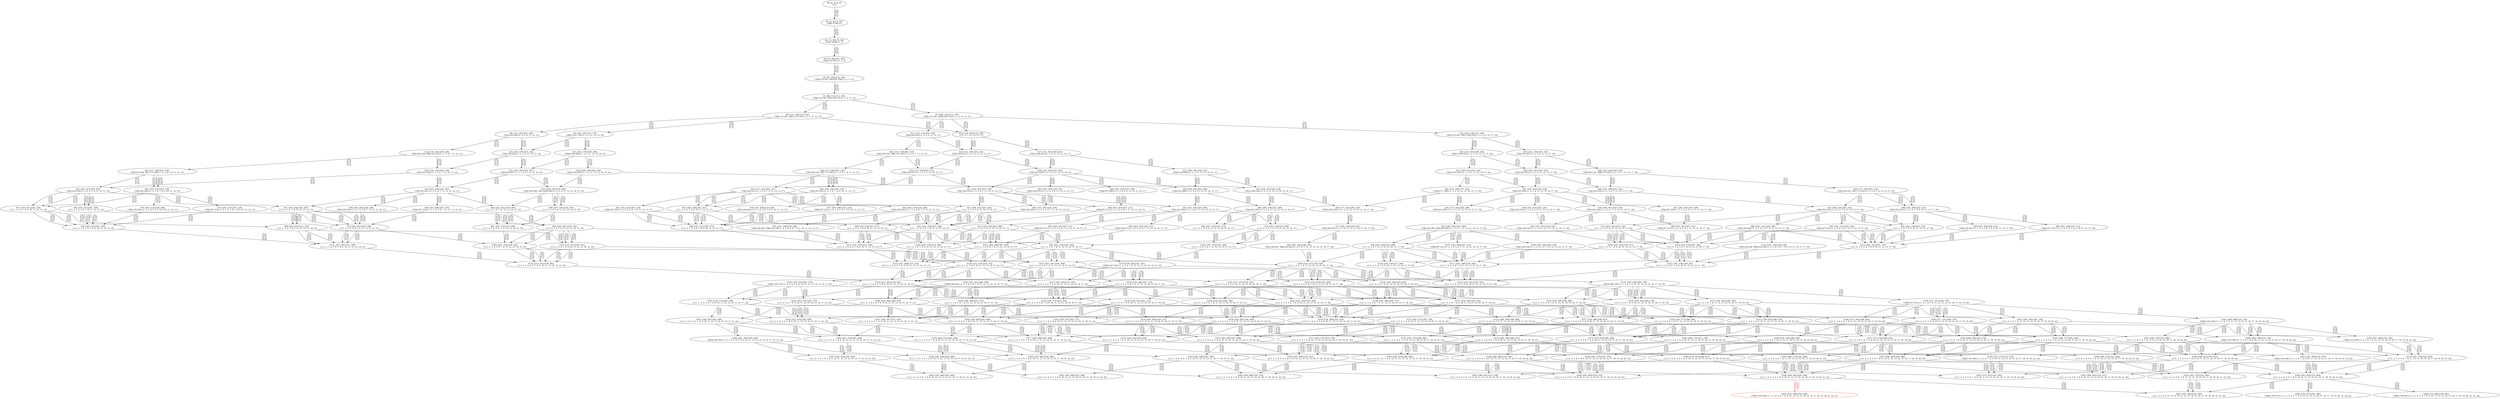 digraph {
	S0[label="S0: [0, 0] [0, 0] \n{}{}"];
	S1[label="S1: [0, 0] [72, 90] \n{T0J0:72-90}{1}"];
	S2[label="S2: [72, 90] [79, 99] \n{T0J1:79-99}{1, 2}"];
	S3[label="S3: [79, 99] [132, 165] \n{T0J2:132-165}{1, 2, 3}"];
	S4[label="S4: [87, 109] [132, 165] \n{T0J2:132-165, T0J10:87-109}{1, 2, 3, 11}"];
	S5[label="S5: [89, 112] [132, 165] \n{T0J2:132-165, T0J11:89-112}{1, 2, 3, 11, 12}"];
	S6[label="S6: [110, 139] [132, 165] \n{T0J2:132-165, T0J12:110-139}{1, 2, 3, 11, 12, 13}"];
	S7[label="S7: [108, 135] [132, 165] \n{T0J2:132-165, T0J16:108-135}{1, 2, 3, 11, 12, 17}"];
	S8[label="S8: [132, 139] [203, 228] \n{T0J3:203-228}{1, 2, 3, 4, 11, 12, 13}"];
	S9[label="S9: [132, 165] [141, 178] \n{T0J13:141-178}{1, 2, 3, 11, 12, 13, 14}"];
	S10[label="S10: [129, 162] [132, 165] \n{}{1, 2, 3, 11, 12, 13, 17}"];
	S11[label="S11: [132, 135] [203, 224] \n{T0J3:203-224}{1, 2, 3, 4, 11, 12, 17}"];
	S12[label="S12: [128, 136] [132, 165] \n{T0J2:132-165, T0J17:128-136}{1, 2, 3, 11, 12, 17, 18}"];
	S13[label="S13: [135, 143] [203, 228] \n{T0J3:203-228, T0J6:135-143}{1, 2, 3, 4, 7, 11, 12, 13}"];
	S14[label="S14: [141, 178] [203, 254] \n{T0J3:203-254}{1, 2, 3, 4, 11, 12, 13, 14}"];
	S15[label="S15: [141, 178] [160, 200] \n{T0J14:160-200}{1, 2, 3, 11, 12, 13, 14, 15}"];
	S16[label="S16: [132, 165] [203, 251] \n{T0J3:203-251}{1, 2, 3, 4, 11, 12, 13, 17}"];
	S17[label="S17: [132, 165] [160, 201] \n{T0J13:160-201}{1, 2, 3, 11, 12, 13, 14, 17}"];
	S18[label="S18: [135, 139] [203, 224] \n{T0J3:203-224, T0J6:135-139}{1, 2, 3, 4, 7, 11, 12, 17}"];
	S19[label="S19: [132, 136] [203, 225] \n{T0J3:203-225}{1, 2, 3, 4, 11, 12, 17, 18}"];
	S20[label="S20: [132, 163] [149, 165] \n{T0J12:149-163}{1, 2, 3, 11, 12, 13, 17, 18}"];
	S21[label="S21: [171, 188] [203, 228] \n{T0J3:203-228, T0J7:171-188}{1, 2, 3, 4, 7, 8, 11, 12, 13}"];
	S22[label="S22: [144, 182] [203, 254] \n{T0J3:203-254}{1, 2, 3, 4, 7, 11, 12, 13, 14}"];
	S23[label="S23: [160, 200] [203, 267] \n{T0J3:203-267}{1, 2, 3, 4, 11, 12, 13, 14, 15}"];
	S24[label="S24: [160, 200] [200, 238] \n{T0J15:200-238}{1, 2, 3, 11, 12, 13, 14, 15, 16}"];
	S25[label="S25: [135, 169] [203, 251] \n{T0J3:203-251}{1, 2, 3, 4, 7, 11, 12, 13, 17}"];
	S26[label="S26: [160, 203] [203, 254] \n{T0J3:203-254}{1, 2, 3, 4, 11, 12, 13, 14, 17}"];
	S27[label="S27: [160, 200] [160, 201] \n{T0J14:160-200}{1, 2, 3, 11, 12, 13, 14, 15, 17}"];
	S28[label="S28: [171, 184] [203, 224] \n{T0J3:203-224, T0J7:171-184}{1, 2, 3, 4, 7, 8, 11, 12, 17}"];
	S29[label="S29: [135, 140] [203, 225] \n{T0J3:203-225, T0J6:135-140}{1, 2, 3, 4, 7, 11, 12, 17, 18}"];
	S30[label="S30: [149, 165] [203, 252] \n{T0J3:203-252}{1, 2, 3, 4, 11, 12, 13, 17, 18}"];
	S31[label="S31: [149, 165] [163, 202] \n{T0J13:163-202}{1, 2, 3, 11, 12, 13, 14, 17, 18}"];
	S32[label="S32: [180, 227] [203, 254] \n{T0J3:203-254}{1, 2, 3, 4, 7, 8, 11, 12, 13, 14}"];
	S33[label="S33: [163, 204] [203, 267] \n{T0J3:203-267}{1, 2, 3, 4, 7, 11, 12, 13, 14, 15}"];
	S34[label="S34: [200, 238] [219, 289] \n{T0J3:203-289, T0J15:200-238}{1, 2, 3, 4, 11, 12, 13, 14, 15, 16}"];
	S35[label="S35: [160, 201] [200, 238] \n{T0J15:200-238}{1, 2, 3, 11, 12, 13, 14, 15, 16, 17}"];
	S36[label="S36: [171, 214] [203, 251] \n{T0J3:203-251}{1, 2, 3, 4, 7, 8, 11, 12, 13, 17}"];
	S37[label="S37: [163, 207] [203, 254] \n{T0J3:203-254}{1, 2, 3, 4, 7, 11, 12, 13, 14, 17}"];
	S38[label="S38: [160, 201] [203, 289] \n{T0J3:203-289}{1, 2, 3, 4, 11, 12, 13, 14, 15, 17}"];
	S39[label="S39: [171, 185] [203, 225] \n{T0J3:203-225, T0J7:171-185}{1, 2, 3, 4, 7, 8, 11, 12, 17, 18}"];
	S40[label="S40: [152, 169] [203, 252] \n{T0J3:203-252}{1, 2, 3, 4, 7, 11, 12, 13, 17, 18}"];
	S41[label="S41: [163, 203] [203, 254] \n{T0J3:203-254}{1, 2, 3, 4, 11, 12, 13, 14, 17, 18}"];
	S42[label="S42: [163, 200] [177, 202] \n{T0J14:177-200}{1, 2, 3, 11, 12, 13, 14, 15, 17, 18}"];
	S43[label="S43: [185, 212] [203, 228] \n{T0J3:203-228}{1, 2, 3, 4, 7, 8, 9, 10, 11, 12, 13}"];
	S44[label="S44: [203, 203] [207, 209] \n{T0J4:207-209}{1, 2, 3, 4, 5, 6, 11, 12, 13, 14, 17}"];
	S45[label="S45: [203, 203] [228, 235] \n{T0J5:228-235}{1, 2, 3, 4, 5, 6, 11, 12, 13, 14, 17}"];
	S46[label="S46: [185, 208] [203, 224] \n{T0J3:203-224}{1, 2, 3, 4, 7, 8, 9, 10, 11, 12, 17}"];
	S47[label="S47: [199, 254] [203, 267] \n{}{1, 2, 3, 4, 7, 8, 11, 12, 13, 14, 15}"];
	S48[label="S48: [203, 242] [219, 289] \n{}{1, 2, 3, 4, 7, 11, 12, 13, 14, 15, 16}"];
	S49[label="S49: [200, 238] [219, 290] \n{T0J3:203-290}{1, 2, 3, 4, 11, 12, 13, 14, 15, 16, 17}"];
	S50[label="S50: [177, 202] [200, 238] \n{T0J15:200-238}{1, 2, 3, 11, 12, 13, 14, 15, 16, 17, 18}"];
	S51[label="S51: [199, 252] [203, 254] \n{}{1, 2, 3, 4, 7, 8, 11, 12, 13, 14, 17}"];
	S52[label="S52: [163, 205] [203, 289] \n{T0J3:203-289}{1, 2, 3, 4, 7, 11, 12, 13, 14, 15, 17}"];
	S53[label="S53: [188, 214] [203, 252] \n{T0J3:203-252}{1, 2, 3, 4, 7, 8, 11, 12, 13, 17, 18}"];
	S54[label="S54: [166, 207] [203, 254] \n{T0J3:203-254}{1, 2, 3, 4, 7, 11, 12, 13, 14, 17, 18}"];
	S55[label="S55: [177, 202] [203, 289] \n{T0J3:203-289}{1, 2, 3, 4, 11, 12, 13, 14, 15, 17, 18}"];
	S56[label="S56: [203, 227] [207, 259] \n{}{1, 2, 3, 4, 5, 6, 7, 8, 11, 12, 13, 14}"];
	S57[label="S57: [194, 251] [203, 254] \n{}{1, 2, 3, 4, 7, 8, 9, 10, 11, 12, 13, 14}"];
	S58[label="S58: [203, 204] [207, 210] \n{T0J4:207-210}{1, 2, 3, 4, 5, 6, 7, 11, 12, 13, 14, 15}"];
	S59[label="S59: [203, 204] [228, 236] \n{T0J5:228-236}{1, 2, 3, 4, 5, 6, 7, 11, 12, 13, 14, 15}"];
	S60[label="S60: [207, 238] [219, 270] \n{}{1, 2, 3, 4, 5, 6, 11, 12, 13, 14, 15, 16}"];
	S61[label="S61: [203, 214] [207, 220] \n{T0J4:207-220}{1, 2, 3, 4, 5, 6, 7, 8, 11, 12, 13, 17}"];
	S62[label="S62: [203, 214] [228, 246] \n{T0J5:228-246}{1, 2, 3, 4, 5, 6, 7, 8, 11, 12, 13, 17}"];
	S63[label="S63: [185, 238] [203, 251] \n{}{1, 2, 3, 4, 7, 8, 9, 10, 11, 12, 13, 17}"];
	S64[label="S64: [203, 207] [207, 213] \n{T0J4:207-213}{1, 2, 3, 4, 5, 6, 7, 11, 12, 13, 14, 17}"];
	S65[label="S65: [203, 207] [228, 239] \n{T0J5:228-239}{1, 2, 3, 4, 5, 6, 7, 11, 12, 13, 14, 17}"];
	S66[label="S66: [185, 209] [203, 225] \n{T0J3:203-225}{1, 2, 3, 4, 7, 8, 9, 10, 11, 12, 17, 18}"];
	S67[label="S67: [203, 203] [207, 209] \n{T0J4:207-209}{1, 2, 3, 4, 5, 6, 11, 12, 13, 14, 17, 18}"];
	S68[label="S68: [203, 203] [228, 235] \n{T0J5:228-235}{1, 2, 3, 4, 5, 6, 11, 12, 13, 14, 17, 18}"];
	S69[label="S69: [203, 287] [239, 325] \n{}{1, 2, 3, 4, 7, 8, 11, 12, 13, 14, 15, 16}"];
	S70[label="S70: [203, 242] [219, 290] \n{}{1, 2, 3, 4, 7, 11, 12, 13, 14, 15, 16, 17}"];
	S71[label="S71: [200, 238] [248, 291] \n{T0J3:248-291}{1, 2, 3, 4, 11, 12, 13, 14, 15, 16, 17, 18}"];
	S72[label="S72: [199, 254] [203, 289] \n{}{1, 2, 3, 4, 7, 8, 11, 12, 13, 14, 15, 17}"];
	S73[label="S73: [202, 252] [203, 254] \n{}{1, 2, 3, 4, 7, 8, 11, 12, 13, 14, 17, 18}"];
	S74[label="S74: [180, 206] [203, 289] \n{T0J3:203-289, T0J6:180-206}{1, 2, 3, 4, 7, 11, 12, 13, 14, 15, 17, 18}"];
	S75[label="S75: [203, 212] [207, 218] \n{T0J4:207-218}{1, 2, 3, 4, 5, 6, 7, 8, 9, 10, 11, 12, 13}"];
	S76[label="S76: [203, 212] [228, 244] \n{T0J5:228-244}{1, 2, 3, 4, 5, 6, 7, 8, 9, 10, 11, 12, 13}"];
	S77[label="S77: [203, 208] [207, 214] \n{T0J4:207-214}{1, 2, 3, 4, 5, 6, 7, 8, 9, 10, 11, 12, 17}"];
	S78[label="S78: [203, 208] [228, 240] \n{T0J5:228-240}{1, 2, 3, 4, 5, 6, 7, 8, 9, 10, 11, 12, 17}"];
	S79[label="S79: [203, 267] [207, 286] \n{}{1, 2, 3, 4, 5, 6, 7, 8, 11, 12, 13, 14, 15}"];
	S80[label="S80: [203, 267] [213, 287] \n{}{1, 2, 3, 4, 7, 8, 9, 10, 11, 12, 13, 14, 15}"];
	S81[label="S81: [207, 274] [219, 289] \n{}{1, 2, 3, 4, 5, 6, 7, 11, 12, 13, 14, 15, 16}"];
	S82[label="S82: [207, 238] [219, 270] \n{}{1, 2, 3, 4, 5, 6, 11, 12, 13, 14, 15, 16, 17}"];
	S83[label="S83: [203, 254] [207, 284] \n{}{1, 2, 3, 4, 5, 6, 7, 8, 11, 12, 13, 14, 17}"];
	S84[label="S84: [203, 254] [213, 277] \n{}{1, 2, 3, 4, 7, 8, 9, 10, 11, 12, 13, 14, 17}"];
	S85[label="S85: [203, 205] [207, 211] \n{T0J4:207-211}{1, 2, 3, 4, 5, 6, 7, 11, 12, 13, 14, 15, 17}"];
	S86[label="S86: [203, 205] [228, 237] \n{T0J5:228-237}{1, 2, 3, 4, 5, 6, 7, 11, 12, 13, 14, 15, 17}"];
	S87[label="S87: [203, 214] [207, 220] \n{T0J4:207-220}{1, 2, 3, 4, 5, 6, 7, 8, 11, 12, 13, 17, 18}"];
	S88[label="S88: [203, 214] [228, 246] \n{T0J5:228-246}{1, 2, 3, 4, 5, 6, 7, 8, 11, 12, 13, 17, 18}"];
	S89[label="S89: [202, 238] [203, 252] \n{}{1, 2, 3, 4, 7, 8, 9, 10, 11, 12, 13, 17, 18}"];
	S90[label="S90: [203, 207] [207, 213] \n{T0J4:207-213}{1, 2, 3, 4, 5, 6, 7, 11, 12, 13, 14, 17, 18}"];
	S91[label="S91: [203, 207] [228, 239] \n{T0J5:228-239}{1, 2, 3, 4, 5, 6, 7, 11, 12, 13, 14, 17, 18}"];
	S92[label="S92: [203, 310] [239, 328] \n{}{1, 2, 3, 4, 7, 8, 11, 12, 13, 14, 15, 16, 17}"];
	S93[label="S93: [203, 242] [248, 291] \n{T0J3:248-291, T0J6:203-242}{1, 2, 3, 4, 7, 11, 12, 13, 14, 15, 16, 17, 18}"];
	S94[label="S94: [203, 254] [216, 289] \n{}{1, 2, 3, 4, 7, 8, 11, 12, 13, 14, 15, 17, 18}"];
	S95[label="S95: [203, 254] [207, 283] \n{}{1, 2, 3, 4, 5, 6, 7, 8, 9, 10, 11, 12, 13, 14}"];
	S96[label="S96: [203, 251] [207, 270] \n{}{1, 2, 3, 4, 5, 6, 7, 8, 9, 10, 11, 12, 13, 17}"];
	S97[label="S97: [222, 238] [228, 246] \n{T0J5:228-246, T0J8:222-238}{1, 2, 3, 4, 5, 6, 7, 8, 9, 10, 11, 12, 13, 17}"];
	S98[label="S98: [203, 209] [207, 215] \n{T0J4:207-215}{1, 2, 3, 4, 5, 6, 7, 8, 9, 10, 11, 12, 17, 18}"];
	S99[label="S99: [203, 209] [228, 241] \n{T0J5:228-241}{1, 2, 3, 4, 5, 6, 7, 8, 9, 10, 11, 12, 17, 18}"];
	S100[label="S100: [207, 319] [239, 341] \n{}{1, 2, 3, 4, 5, 6, 7, 8, 11, 12, 13, 14, 15, 16}"];
	S101[label="S101: [213, 311] [239, 341] \n{}{1, 2, 3, 4, 7, 8, 9, 10, 11, 12, 13, 14, 15, 16}"];
	S102[label="S102: [207, 274] [219, 290] \n{}{1, 2, 3, 4, 5, 6, 7, 11, 12, 13, 14, 15, 16, 17}"];
	S103[label="S103: [203, 286] [207, 290] \n{}{1, 2, 3, 4, 5, 6, 7, 8, 11, 12, 13, 14, 15, 17}"];
	S104[label="S104: [203, 278] [213, 290] \n{}{1, 2, 3, 4, 7, 8, 9, 10, 11, 12, 13, 14, 15, 17}"];
	S105[label="S105: [203, 254] [207, 284] \n{}{1, 2, 3, 4, 5, 6, 7, 8, 11, 12, 13, 14, 17, 18}"];
	S106[label="S106: [203, 254] [216, 277] \n{}{1, 2, 3, 4, 7, 8, 9, 10, 11, 12, 13, 14, 17, 18}"];
	S107[label="S107: [203, 206] [207, 212] \n{T0J4:207-212}{1, 2, 3, 4, 5, 6, 7, 11, 12, 13, 14, 15, 17, 18}"];
	S108[label="S108: [203, 206] [228, 238] \n{T0J5:228-238}{1, 2, 3, 4, 5, 6, 7, 11, 12, 13, 14, 15, 17, 18}"];
	S109[label="S109: [216, 315] [239, 328] \n{}{1, 2, 3, 4, 7, 8, 11, 12, 13, 14, 15, 16, 17, 18}"];
	S110[label="S110: [239, 328] [247, 345] \n{T0J22:247-345}{1, 2, 3, 4, 7, 8, 11, 12, 13, 14, 15, 16, 17, 23}"];
	S111[label="S111: [207, 287] [213, 299] \n{}{1, 2, 3, 4, 5, 6, 7, 8, 9, 10, 11, 12, 13, 14, 15}"];
	S112[label="S112: [207, 278] [213, 290] \n{}{1, 2, 3, 4, 5, 6, 7, 8, 9, 10, 11, 12, 13, 14, 17}"];
	S113[label="S113: [203, 252] [207, 270] \n{}{1, 2, 3, 4, 5, 6, 7, 8, 9, 10, 11, 12, 13, 17, 18}"];
	S114[label="S114: [222, 238] [228, 246] \n{T0J5:228-246, T0J8:222-238}{1, 2, 3, 4, 5, 6, 7, 8, 9, 10, 11, 12, 13, 17, 18}"];
	S115[label="S115: [207, 341] [239, 360] \n{}{1, 2, 3, 4, 5, 6, 7, 8, 11, 12, 13, 14, 15, 16, 17}"];
	S116[label="S116: [213, 314] [239, 352] \n{}{1, 2, 3, 4, 7, 8, 9, 10, 11, 12, 13, 14, 15, 16, 17}"];
	S117[label="S117: [207, 286] [216, 290] \n{}{1, 2, 3, 4, 5, 6, 7, 8, 11, 12, 13, 14, 15, 17, 18}"];
	S118[label="S118: [216, 278] [217, 290] \n{}{1, 2, 3, 4, 7, 8, 9, 10, 11, 12, 13, 14, 15, 17, 18}"];
	S119[label="S119: [239, 328] [286, 378] \n{T0J18:286-378}{1, 2, 3, 4, 7, 8, 11, 12, 13, 14, 15, 16, 17, 18, 19}"];
	S120[label="S120: [239, 328] [259, 345] \n{}{1, 2, 3, 4, 7, 8, 11, 12, 13, 14, 15, 16, 17, 18, 23}"];
	S121[label="S121: [213, 341] [239, 361] \n{}{1, 2, 3, 4, 5, 6, 7, 8, 9, 10, 11, 12, 13, 14, 15, 16}"];
	S122[label="S122: [207, 290] [213, 314] \n{}{1, 2, 3, 4, 5, 6, 7, 8, 9, 10, 11, 12, 13, 14, 15, 17}"];
	S123[label="S123: [207, 278] [216, 291] \n{}{1, 2, 3, 4, 5, 6, 7, 8, 9, 10, 11, 12, 13, 14, 17, 18}"];
	S124[label="S124: [216, 343] [239, 360] \n{}{1, 2, 3, 4, 5, 6, 7, 8, 11, 12, 13, 14, 15, 16, 17, 18}"];
	S125[label="S125: [217, 315] [239, 352] \n{}{1, 2, 3, 4, 7, 8, 9, 10, 11, 12, 13, 14, 15, 16, 17, 18}"];
	S126[label="S126: [239, 360] [247, 373] \n{}{1, 2, 3, 4, 5, 6, 7, 8, 11, 12, 13, 14, 15, 16, 17, 23}"];
	S127[label="S127: [239, 345] [253, 352] \n{}{1, 2, 3, 4, 7, 8, 9, 10, 11, 12, 13, 14, 15, 16, 17, 23}"];
	S128[label="S128: [239, 341] [246, 360] \n{T0J20:246-341}{1, 2, 3, 4, 5, 6, 7, 8, 11, 12, 13, 14, 15, 16, 17, 21}"];
	S129[label="S129: [239, 352] [281, 375] \n{T0J21:281-375}{1, 2, 3, 4, 7, 8, 9, 10, 11, 12, 13, 14, 15, 16, 17, 22}"];
	S130[label="S130: [271, 331] [286, 378] \n{T0J19:271-331}{1, 2, 3, 4, 7, 8, 11, 12, 13, 14, 15, 16, 17, 18, 19, 20}"];
	S131[label="S131: [259, 345] [286, 378] \n{}{1, 2, 3, 4, 7, 8, 11, 12, 13, 14, 15, 16, 17, 18, 19, 23}"];
	S132[label="S132: [213, 361] [239, 365] \n{}{1, 2, 3, 4, 5, 6, 7, 8, 9, 10, 11, 12, 13, 14, 15, 16, 17}"];
	S133[label="S133: [216, 291] [220, 314] \n{}{1, 2, 3, 4, 5, 6, 7, 8, 9, 10, 11, 12, 13, 14, 15, 17, 18}"];
	S134[label="S134: [239, 360] [286, 406] \n{}{1, 2, 3, 4, 5, 6, 7, 8, 11, 12, 13, 14, 15, 16, 17, 18, 19}"];
	S135[label="S135: [239, 352] [286, 378] \n{}{1, 2, 3, 4, 7, 8, 9, 10, 11, 12, 13, 14, 15, 16, 17, 18, 19}"];
	S136[label="S136: [239, 360] [259, 373] \n{}{1, 2, 3, 4, 5, 6, 7, 8, 11, 12, 13, 14, 15, 16, 17, 18, 23}"];
	S137[label="S137: [239, 345] [259, 352] \n{}{1, 2, 3, 4, 7, 8, 9, 10, 11, 12, 13, 14, 15, 16, 17, 18, 23}"];
	S138[label="S138: [239, 343] [246, 360] \n{}{1, 2, 3, 4, 5, 6, 7, 8, 11, 12, 13, 14, 15, 16, 17, 18, 21}"];
	S139[label="S139: [239, 352] [281, 375] \n{}{1, 2, 3, 4, 7, 8, 9, 10, 11, 12, 13, 14, 15, 16, 17, 18, 22}"];
	S140[label="S140: [246, 360] [257, 373] \n{}{1, 2, 3, 4, 5, 6, 7, 8, 11, 12, 13, 14, 15, 16, 17, 21, 23}"];
	S141[label="S141: [253, 352] [283, 375] \n{}{1, 2, 3, 4, 7, 8, 9, 10, 11, 12, 13, 14, 15, 16, 17, 22, 23}"];
	S142[label="S142: [286, 345] [291, 378] \n{}{1, 2, 3, 4, 7, 8, 11, 12, 13, 14, 15, 16, 17, 18, 19, 20, 23}"];
	S143[label="S143: [286, 348] [332, 378] \n{T0J23:332-348}{1, 2, 3, 4, 7, 8, 11, 12, 13, 14, 15, 16, 17, 18, 19, 20, 24}"];
	S144[label="S144: [220, 365] [239, 389] \n{}{1, 2, 3, 4, 5, 6, 7, 8, 9, 10, 11, 12, 13, 14, 15, 16, 17, 18}"];
	S145[label="S145: [239, 373] [253, 419] \n{}{1, 2, 3, 4, 5, 6, 7, 8, 9, 10, 11, 12, 13, 14, 15, 16, 17, 23}"];
	S146[label="S146: [239, 365] [246, 387] \n{}{1, 2, 3, 4, 5, 6, 7, 8, 9, 10, 11, 12, 13, 14, 15, 16, 17, 21}"];
	S147[label="S147: [239, 375] [281, 449] \n{}{1, 2, 3, 4, 5, 6, 7, 8, 9, 10, 11, 12, 13, 14, 15, 16, 17, 22}"];
	S148[label="S148: [271, 363] [286, 406] \n{}{1, 2, 3, 4, 5, 6, 7, 8, 11, 12, 13, 14, 15, 16, 17, 18, 19, 20}"];
	S149[label="S149: [271, 331] [286, 378] \n{}{1, 2, 3, 4, 7, 8, 9, 10, 11, 12, 13, 14, 15, 16, 17, 18, 19, 20}"];
	S150[label="S150: [259, 377] [286, 406] \n{}{1, 2, 3, 4, 5, 6, 7, 8, 11, 12, 13, 14, 15, 16, 17, 18, 19, 23}"];
	S151[label="S151: [259, 352] [286, 378] \n{}{1, 2, 3, 4, 7, 8, 9, 10, 11, 12, 13, 14, 15, 16, 17, 18, 19, 23}"];
	S152[label="S152: [246, 360] [286, 406] \n{}{1, 2, 3, 4, 5, 6, 7, 8, 11, 12, 13, 14, 15, 16, 17, 18, 19, 21}"];
	S153[label="S153: [281, 375] [307, 378] \n{}{1, 2, 3, 4, 7, 8, 9, 10, 11, 12, 13, 14, 15, 16, 17, 18, 19, 22}"];
	S154[label="S154: [246, 360] [259, 373] \n{}{1, 2, 3, 4, 5, 6, 7, 8, 11, 12, 13, 14, 15, 16, 17, 18, 21, 23}"];
	S155[label="S155: [259, 352] [283, 375] \n{}{1, 2, 3, 4, 7, 8, 9, 10, 11, 12, 13, 14, 15, 16, 17, 18, 22, 23}"];
	S156[label="S156: [291, 348] [332, 378] \n{T0J23:332-348}{1, 2, 3, 4, 7, 8, 11, 12, 13, 14, 15, 16, 17, 18, 19, 20, 23, 24}"];
	S157[label="S157: [239, 389] [286, 453] \n{}{1, 2, 3, 4, 5, 6, 7, 8, 9, 10, 11, 12, 13, 14, 15, 16, 17, 18, 19}"];
	S158[label="S158: [239, 398] [259, 419] \n{}{1, 2, 3, 4, 5, 6, 7, 8, 9, 10, 11, 12, 13, 14, 15, 16, 17, 18, 23}"];
	S159[label="S159: [239, 387] [246, 390] \n{}{1, 2, 3, 4, 5, 6, 7, 8, 9, 10, 11, 12, 13, 14, 15, 16, 17, 18, 21}"];
	S160[label="S160: [239, 400] [281, 449] \n{}{1, 2, 3, 4, 5, 6, 7, 8, 9, 10, 11, 12, 13, 14, 15, 16, 17, 18, 22}"];
	S161[label="S161: [246, 387] [257, 419] \n{}{1, 2, 3, 4, 5, 6, 7, 8, 9, 10, 11, 12, 13, 14, 15, 16, 17, 21, 23}"];
	S162[label="S162: [253, 419] [283, 449] \n{}{1, 2, 3, 4, 5, 6, 7, 8, 9, 10, 11, 12, 13, 14, 15, 16, 17, 22, 23}"];
	S163[label="S163: [286, 377] [291, 406] \n{}{1, 2, 3, 4, 5, 6, 7, 8, 11, 12, 13, 14, 15, 16, 17, 18, 19, 20, 23}"];
	S164[label="S164: [286, 345] [291, 378] \n{}{1, 2, 3, 4, 7, 8, 9, 10, 11, 12, 13, 14, 15, 16, 17, 18, 19, 20, 23}"];
	S165[label="S165: [286, 378] [332, 406] \n{}{1, 2, 3, 4, 5, 6, 7, 8, 11, 12, 13, 14, 15, 16, 17, 18, 19, 20, 24}"];
	S166[label="S166: [286, 348] [332, 378] \n{T0J23:332-348}{1, 2, 3, 4, 7, 8, 9, 10, 11, 12, 13, 14, 15, 16, 17, 18, 19, 20, 24}"];
	S167[label="S167: [246, 387] [281, 449] \n{}{1, 2, 3, 4, 5, 6, 7, 8, 9, 10, 11, 12, 13, 14, 15, 16, 17, 21, 22}"];
	S168[label="S168: [278, 359] [286, 406] \n{}{1, 2, 3, 4, 5, 6, 7, 8, 11, 12, 13, 14, 15, 16, 17, 18, 19, 20, 21}"];
	S169[label="S169: [286, 375] [313, 378] \n{}{1, 2, 3, 4, 7, 8, 9, 10, 11, 12, 13, 14, 15, 16, 17, 18, 19, 20, 22}"];
	S170[label="S170: [259, 373] [286, 406] \n{}{1, 2, 3, 4, 5, 6, 7, 8, 11, 12, 13, 14, 15, 16, 17, 18, 19, 21, 23}"];
	S171[label="S171: [283, 375] [325, 378] \n{}{1, 2, 3, 4, 7, 8, 9, 10, 11, 12, 13, 14, 15, 16, 17, 18, 19, 22, 23}"];
	S172[label="S172: [271, 430] [286, 453] \n{}{1, 2, 3, 4, 5, 6, 7, 8, 9, 10, 11, 12, 13, 14, 15, 16, 17, 18, 19, 20}"];
	S173[label="S173: [259, 419] [286, 486] \n{}{1, 2, 3, 4, 5, 6, 7, 8, 9, 10, 11, 12, 13, 14, 15, 16, 17, 18, 19, 23}"];
	S174[label="S174: [246, 390] [286, 475] \n{}{1, 2, 3, 4, 5, 6, 7, 8, 9, 10, 11, 12, 13, 14, 15, 16, 17, 18, 19, 21}"];
	S175[label="S175: [281, 449] [307, 488] \n{}{1, 2, 3, 4, 5, 6, 7, 8, 9, 10, 11, 12, 13, 14, 15, 16, 17, 18, 19, 22}"];
	S176[label="S176: [246, 412] [259, 419] \n{}{1, 2, 3, 4, 5, 6, 7, 8, 9, 10, 11, 12, 13, 14, 15, 16, 17, 18, 21, 23}"];
	S177[label="S177: [259, 444] [283, 449] \n{}{1, 2, 3, 4, 5, 6, 7, 8, 9, 10, 11, 12, 13, 14, 15, 16, 17, 18, 22, 23}"];
	S178[label="S178: [291, 378] [332, 406] \n{}{1, 2, 3, 4, 5, 6, 7, 8, 11, 12, 13, 14, 15, 16, 17, 18, 19, 20, 23, 24}"];
	S179[label="S179: [246, 412] [281, 449] \n{}{1, 2, 3, 4, 5, 6, 7, 8, 9, 10, 11, 12, 13, 14, 15, 16, 17, 18, 21, 22}"];
	S180[label="S180: [257, 419] [283, 449] \n{}{1, 2, 3, 4, 5, 6, 7, 8, 9, 10, 11, 12, 13, 14, 15, 16, 17, 21, 22, 23}"];
	S181[label="S181: [286, 373] [291, 406] \n{}{1, 2, 3, 4, 5, 6, 7, 8, 11, 12, 13, 14, 15, 16, 17, 18, 19, 20, 21, 23}"];
	S182[label="S182: [291, 375] [325, 378] \n{}{1, 2, 3, 4, 7, 8, 9, 10, 11, 12, 13, 14, 15, 16, 17, 18, 19, 20, 22, 23}"];
	S183[label="S183: [291, 348] [332, 378] \n{T0J23:332-348}{1, 2, 3, 4, 7, 8, 9, 10, 11, 12, 13, 14, 15, 16, 17, 18, 19, 20, 23, 24}"];
	S184[label="S184: [286, 376] [332, 406] \n{}{1, 2, 3, 4, 5, 6, 7, 8, 11, 12, 13, 14, 15, 16, 17, 18, 19, 20, 21, 24}"];
	S185[label="S185: [313, 375] [332, 378] \n{T0J23:332-348}{1, 2, 3, 4, 7, 8, 9, 10, 11, 12, 13, 14, 15, 16, 17, 18, 19, 20, 22, 24}"];
	S186[label="S186: [281, 395] [305, 449] \n{T0J24:305-395}{1, 2, 3, 4, 5, 6, 7, 8, 9, 10, 11, 12, 13, 14, 15, 16, 17, 21, 22, 25}"];
	S187[label="S187: [286, 460] [291, 486] \n{}{1, 2, 3, 4, 5, 6, 7, 8, 9, 10, 11, 12, 13, 14, 15, 16, 17, 18, 19, 20, 23}"];
	S188[label="S188: [286, 422] [332, 453] \n{}{1, 2, 3, 4, 5, 6, 7, 8, 9, 10, 11, 12, 13, 14, 15, 16, 17, 18, 19, 20, 24}"];
	S189[label="S189: [278, 453] [286, 475] \n{}{1, 2, 3, 4, 5, 6, 7, 8, 9, 10, 11, 12, 13, 14, 15, 16, 17, 18, 19, 20, 21}"];
	S190[label="S190: [286, 488] [313, 491] \n{}{1, 2, 3, 4, 5, 6, 7, 8, 9, 10, 11, 12, 13, 14, 15, 16, 17, 18, 19, 20, 22}"];
	S191[label="S191: [259, 419] [286, 500] \n{}{1, 2, 3, 4, 5, 6, 7, 8, 9, 10, 11, 12, 13, 14, 15, 16, 17, 18, 19, 21, 23}"];
	S192[label="S192: [283, 449] [325, 532] \n{}{1, 2, 3, 4, 5, 6, 7, 8, 9, 10, 11, 12, 13, 14, 15, 16, 17, 18, 19, 22, 23}"];
	S193[label="S193: [281, 449] [307, 500] \n{}{1, 2, 3, 4, 5, 6, 7, 8, 9, 10, 11, 12, 13, 14, 15, 16, 17, 18, 19, 21, 22}"];
	S194[label="S194: [259, 444] [283, 449] \n{}{1, 2, 3, 4, 5, 6, 7, 8, 9, 10, 11, 12, 13, 14, 15, 16, 17, 18, 21, 22, 23}"];
	S195[label="S195: [291, 376] [332, 406] \n{}{1, 2, 3, 4, 5, 6, 7, 8, 11, 12, 13, 14, 15, 16, 17, 18, 19, 20, 21, 23, 24}"];
	S196[label="S196: [281, 420] [305, 449] \n{}{1, 2, 3, 4, 5, 6, 7, 8, 9, 10, 11, 12, 13, 14, 15, 16, 17, 18, 21, 22, 25}"];
	S197[label="S197: [283, 419] [305, 449] \n{}{1, 2, 3, 4, 5, 6, 7, 8, 9, 10, 11, 12, 13, 14, 15, 16, 17, 21, 22, 23, 25}"];
	S198[label="S198: [291, 459] [332, 486] \n{}{1, 2, 3, 4, 5, 6, 7, 8, 9, 10, 11, 12, 13, 14, 15, 16, 17, 18, 19, 20, 23, 24}"];
	S199[label="S199: [286, 483] [291, 500] \n{}{1, 2, 3, 4, 5, 6, 7, 8, 9, 10, 11, 12, 13, 14, 15, 16, 17, 18, 19, 20, 21, 23}"];
	S200[label="S200: [291, 490] [325, 532] \n{}{1, 2, 3, 4, 5, 6, 7, 8, 9, 10, 11, 12, 13, 14, 15, 16, 17, 18, 19, 20, 22, 23}"];
	S201[label="S201: [286, 445] [332, 475] \n{}{1, 2, 3, 4, 5, 6, 7, 8, 9, 10, 11, 12, 13, 14, 15, 16, 17, 18, 19, 20, 21, 24}"];
	S202[label="S202: [313, 453] [332, 491] \n{}{1, 2, 3, 4, 5, 6, 7, 8, 9, 10, 11, 12, 13, 14, 15, 16, 17, 18, 19, 20, 22, 24}"];
	S203[label="S203: [286, 491] [313, 538] \n{}{1, 2, 3, 4, 5, 6, 7, 8, 9, 10, 11, 12, 13, 14, 15, 16, 17, 18, 19, 20, 21, 22}"];
	S204[label="S204: [283, 449] [325, 532] \n{}{1, 2, 3, 4, 5, 6, 7, 8, 9, 10, 11, 12, 13, 14, 15, 16, 17, 18, 19, 21, 22, 23}"];
	S205[label="S205: [305, 449] [307, 508] \n{}{1, 2, 3, 4, 5, 6, 7, 8, 9, 10, 11, 12, 13, 14, 15, 16, 17, 18, 19, 21, 22, 25}"];
	S206[label="S206: [283, 444] [305, 449] \n{}{1, 2, 3, 4, 5, 6, 7, 8, 9, 10, 11, 12, 13, 14, 15, 16, 17, 18, 21, 22, 23, 25}"];
	S207[label="S207: [291, 482] [332, 500] \n{}{1, 2, 3, 4, 5, 6, 7, 8, 9, 10, 11, 12, 13, 14, 15, 16, 17, 18, 19, 20, 21, 23, 24}"];
	S208[label="S208: [332, 486] [359, 491] \n{T0J21:359-491}{1, 2, 3, 4, 5, 6, 7, 8, 9, 10, 11, 12, 13, 14, 15, 16, 17, 18, 19, 20, 22, 23, 24}"];
	S209[label="S209: [332, 475] [391, 486] \n{T0J25:391-475}{1, 2, 3, 4, 5, 6, 7, 8, 9, 10, 11, 12, 13, 14, 15, 16, 17, 18, 19, 20, 23, 24, 26}"];
	S210[label="S210: [291, 500] [354, 568] \n{T0J21:354-568}{1, 2, 3, 4, 5, 6, 7, 8, 9, 10, 11, 12, 13, 14, 15, 16, 17, 18, 19, 20, 21, 22, 23}"];
	S0 -> S1[label="T0 J0\nDL=550\nES=0\nLS=0\nEF=72\nLF=90",fontsize=8];
	S1 -> S2[label="T0 J1\nDL=550\nES=72\nLS=90\nEF=79\nLF=99",fontsize=8];
	S2 -> S3[label="T0 J2\nDL=550\nES=72\nLS=90\nEF=132\nLF=165",fontsize=8];
	S3 -> S4[label="T0 J10\nDL=550\nES=79\nLS=99\nEF=87\nLF=109",fontsize=8];
	S4 -> S5[label="T0 J11\nDL=550\nES=87\nLS=109\nEF=89\nLF=112",fontsize=8];
	S5 -> S6[label="T0 J12\nDL=550\nES=89\nLS=112\nEF=110\nLF=139",fontsize=8];
	S5 -> S7[label="T0 J16\nDL=550\nES=89\nLS=111\nEF=108\nLF=135",fontsize=8];
	S6 -> S8[label="T0 J3\nDL=550\nES=132\nLS=139\nEF=203\nLF=228",fontsize=8];
	S6 -> S9[label="T0 J13\nDL=550\nES=110\nLS=139\nEF=141\nLF=178",fontsize=8];
	S6 -> S10[label="T0 J16\nDL=550\nES=110\nLS=111\nEF=129\nLF=135",fontsize=8];
	S7 -> S11[label="T0 J3\nDL=550\nES=132\nLS=135\nEF=203\nLF=224",fontsize=8];
	S7 -> S10[label="T0 J12\nDL=550\nES=108\nLS=135\nEF=129\nLF=162",fontsize=8];
	S7 -> S12[label="T0 J17\nDL=550\nES=108\nLS=111\nEF=128\nLF=136",fontsize=8];
	S8 -> S13[label="T0 J6\nDL=550\nES=132\nLS=139\nEF=135\nLF=143",fontsize=8];
	S8 -> S14[label="T0 J13\nDL=550\nES=132\nLS=139\nEF=163\nLF=178",fontsize=8];
	S9 -> S14[label="T0 J3\nDL=550\nES=132\nLS=165\nEF=203\nLF=254",fontsize=8];
	S9 -> S15[label="T0 J14\nDL=550\nES=132\nLS=164\nEF=160\nLF=200",fontsize=8];
	S10 -> S16[label="T0 J3\nDL=550\nES=132\nLS=162\nEF=203\nLF=251",fontsize=8];
	S10 -> S17[label="T0 J13\nDL=550\nES=129\nLS=162\nEF=160\nLF=201",fontsize=8];
	S11 -> S18[label="T0 J6\nDL=550\nES=132\nLS=135\nEF=135\nLF=139",fontsize=8];
	S11 -> S16[label="T0 J12\nDL=550\nES=132\nLS=135\nEF=153\nLF=162",fontsize=8];
	S12 -> S19[label="T0 J3\nDL=550\nES=132\nLS=136\nEF=203\nLF=225",fontsize=8];
	S12 -> S20[label="T0 J12\nDL=550\nES=128\nLS=136\nEF=149\nLF=163",fontsize=8];
	S13 -> S21[label="T0 J7\nDL=550\nES=135\nLS=143\nEF=171\nLF=188",fontsize=8];
	S13 -> S22[label="T0 J13\nDL=550\nES=135\nLS=143\nEF=166\nLF=182",fontsize=8];
	S14 -> S22[label="T0 J6\nDL=550\nES=141\nLS=178\nEF=144\nLF=182",fontsize=8];
	S14 -> S23[label="T0 J14\nDL=550\nES=141\nLS=164\nEF=169\nLF=200",fontsize=8];
	S15 -> S23[label="T0 J3\nDL=550\nES=141\nLS=178\nEF=212\nLF=267",fontsize=8];
	S15 -> S24[label="T0 J15\nDL=550\nES=141\nLS=164\nEF=200\nLF=238",fontsize=8];
	S16 -> S25[label="T0 J6\nDL=550\nES=132\nLS=165\nEF=135\nLF=169",fontsize=8];
	S16 -> S26[label="T0 J13\nDL=550\nES=132\nLS=164\nEF=163\nLF=203",fontsize=8];
	S17 -> S26[label="T0 J3\nDL=550\nES=132\nLS=165\nEF=203\nLF=254",fontsize=8];
	S17 -> S27[label="T0 J14\nDL=550\nES=132\nLS=164\nEF=160\nLF=200",fontsize=8];
	S18 -> S28[label="T0 J7\nDL=550\nES=135\nLS=139\nEF=171\nLF=184",fontsize=8];
	S18 -> S25[label="T0 J12\nDL=550\nES=135\nLS=139\nEF=156\nLF=166",fontsize=8];
	S19 -> S29[label="T0 J6\nDL=550\nES=132\nLS=136\nEF=135\nLF=140",fontsize=8];
	S19 -> S30[label="T0 J12\nDL=550\nES=132\nLS=136\nEF=153\nLF=163",fontsize=8];
	S20 -> S30[label="T0 J3\nDL=550\nES=132\nLS=163\nEF=203\nLF=252",fontsize=8];
	S20 -> S31[label="T0 J13\nDL=550\nES=132\nLS=163\nEF=163\nLF=202",fontsize=8];
	S21 -> S43[label="T0 J8\nDL=550\nES=171\nLS=188\nEF=190\nLF=212",fontsize=8];
	S21 -> S43[label="T0 J9\nDL=550\nES=171\nLS=188\nEF=185\nLF=206",fontsize=8];
	S21 -> S32[label="T0 J13\nDL=550\nES=171\nLS=187\nEF=202\nLF=226",fontsize=8];
	S22 -> S32[label="T0 J7\nDL=550\nES=144\nLS=182\nEF=180\nLF=227",fontsize=8];
	S22 -> S33[label="T0 J14\nDL=550\nES=144\nLS=164\nEF=172\nLF=200",fontsize=8];
	S23 -> S33[label="T0 J6\nDL=550\nES=160\nLS=200\nEF=163\nLF=204",fontsize=8];
	S23 -> S34[label="T0 J15\nDL=550\nES=160\nLS=164\nEF=219\nLF=238",fontsize=8];
	S24 -> S34[label="T0 J3\nDL=550\nES=160\nLS=200\nEF=231\nLF=289",fontsize=8];
	S24 -> S35[label="T0 J16\nDL=550\nES=160\nLS=164\nEF=179\nLF=188",fontsize=8];
	S25 -> S36[label="T0 J7\nDL=550\nES=135\nLS=169\nEF=171\nLF=214",fontsize=8];
	S25 -> S37[label="T0 J13\nDL=550\nES=135\nLS=164\nEF=166\nLF=203",fontsize=8];
	S26 -> S44[label="T0 J4\nDL=550\nES=203\nLS=203\nEF=207\nLF=209",fontsize=8];
	S26 -> S45[label="T0 J5\nDL=550\nES=203\nLS=203\nEF=228\nLF=235",fontsize=8];
	S26 -> S37[label="T0 J6\nDL=550\nES=160\nLS=203\nEF=163\nLF=207",fontsize=8];
	S26 -> S38[label="T0 J14\nDL=550\nES=160\nLS=164\nEF=188\nLF=200",fontsize=8];
	S27 -> S38[label="T0 J3\nDL=550\nES=160\nLS=200\nEF=231\nLF=289",fontsize=8];
	S27 -> S35[label="T0 J15\nDL=550\nES=160\nLS=164\nEF=219\nLF=238",fontsize=8];
	S28 -> S46[label="T0 J8\nDL=550\nES=171\nLS=184\nEF=190\nLF=208",fontsize=8];
	S28 -> S46[label="T0 J9\nDL=550\nES=171\nLS=184\nEF=185\nLF=202",fontsize=8];
	S28 -> S36[label="T0 J12\nDL=550\nES=171\nLS=183\nEF=192\nLF=210",fontsize=8];
	S29 -> S39[label="T0 J7\nDL=550\nES=135\nLS=140\nEF=171\nLF=185",fontsize=8];
	S29 -> S40[label="T0 J12\nDL=550\nES=135\nLS=140\nEF=156\nLF=167",fontsize=8];
	S30 -> S40[label="T0 J6\nDL=550\nES=149\nLS=165\nEF=152\nLF=169",fontsize=8];
	S30 -> S41[label="T0 J13\nDL=550\nES=149\nLS=164\nEF=180\nLF=203",fontsize=8];
	S31 -> S41[label="T0 J3\nDL=550\nES=149\nLS=165\nEF=220\nLF=254",fontsize=8];
	S31 -> S42[label="T0 J14\nDL=550\nES=149\nLS=164\nEF=177\nLF=200",fontsize=8];
	S32 -> S56[label="T0 J4\nDL=550\nES=203\nLS=227\nEF=207\nLF=233",fontsize=8];
	S32 -> S56[label="T0 J5\nDL=550\nES=203\nLS=227\nEF=228\nLF=259",fontsize=8];
	S32 -> S57[label="T0 J8\nDL=550\nES=180\nLS=227\nEF=199\nLF=251",fontsize=8];
	S32 -> S57[label="T0 J9\nDL=550\nES=180\nLS=227\nEF=194\nLF=245",fontsize=8];
	S32 -> S47[label="T0 J14\nDL=550\nES=180\nLS=226\nEF=208\nLF=262",fontsize=8];
	S33 -> S58[label="T0 J4\nDL=550\nES=203\nLS=204\nEF=207\nLF=210",fontsize=8];
	S33 -> S59[label="T0 J5\nDL=550\nES=203\nLS=204\nEF=228\nLF=236",fontsize=8];
	S33 -> S47[label="T0 J7\nDL=550\nES=163\nLS=204\nEF=199\nLF=249",fontsize=8];
	S33 -> S48[label="T0 J15\nDL=550\nES=163\nLS=164\nEF=222\nLF=238",fontsize=8];
	S34 -> S60[label="T0 J4\nDL=550\nES=203\nLS=238\nEF=207\nLF=244",fontsize=8];
	S34 -> S60[label="T0 J5\nDL=550\nES=203\nLS=238\nEF=228\nLF=270",fontsize=8];
	S34 -> S48[label="T0 J6\nDL=550\nES=200\nLS=238\nEF=203\nLF=242",fontsize=8];
	S35 -> S49[label="T0 J3\nDL=550\nES=160\nLS=201\nEF=231\nLF=290",fontsize=8];
	S35 -> S50[label="T0 J17\nDL=550\nES=160\nLS=164\nEF=180\nLF=189",fontsize=8];
	S36 -> S61[label="T0 J4\nDL=550\nES=203\nLS=214\nEF=207\nLF=220",fontsize=8];
	S36 -> S62[label="T0 J5\nDL=550\nES=203\nLS=214\nEF=228\nLF=246",fontsize=8];
	S36 -> S63[label="T0 J8\nDL=550\nES=171\nLS=214\nEF=190\nLF=238",fontsize=8];
	S36 -> S63[label="T0 J9\nDL=550\nES=171\nLS=214\nEF=185\nLF=232",fontsize=8];
	S36 -> S51[label="T0 J13\nDL=550\nES=171\nLS=214\nEF=202\nLF=253",fontsize=8];
	S37 -> S64[label="T0 J4\nDL=550\nES=203\nLS=207\nEF=207\nLF=213",fontsize=8];
	S37 -> S65[label="T0 J5\nDL=550\nES=203\nLS=207\nEF=228\nLF=239",fontsize=8];
	S37 -> S51[label="T0 J7\nDL=550\nES=163\nLS=207\nEF=199\nLF=252",fontsize=8];
	S37 -> S52[label="T0 J14\nDL=550\nES=163\nLS=164\nEF=191\nLF=200",fontsize=8];
	S38 -> S52[label="T0 J6\nDL=550\nES=160\nLS=201\nEF=163\nLF=205",fontsize=8];
	S38 -> S49[label="T0 J15\nDL=550\nES=160\nLS=164\nEF=219\nLF=238",fontsize=8];
	S39 -> S66[label="T0 J8\nDL=550\nES=171\nLS=185\nEF=190\nLF=209",fontsize=8];
	S39 -> S66[label="T0 J9\nDL=550\nES=171\nLS=185\nEF=185\nLF=203",fontsize=8];
	S39 -> S53[label="T0 J12\nDL=550\nES=171\nLS=184\nEF=192\nLF=211",fontsize=8];
	S40 -> S53[label="T0 J7\nDL=550\nES=152\nLS=169\nEF=188\nLF=214",fontsize=8];
	S40 -> S54[label="T0 J13\nDL=550\nES=152\nLS=164\nEF=183\nLF=203",fontsize=8];
	S41 -> S67[label="T0 J4\nDL=550\nES=203\nLS=203\nEF=207\nLF=209",fontsize=8];
	S41 -> S68[label="T0 J5\nDL=550\nES=203\nLS=203\nEF=228\nLF=235",fontsize=8];
	S41 -> S54[label="T0 J6\nDL=550\nES=163\nLS=203\nEF=166\nLF=207",fontsize=8];
	S41 -> S55[label="T0 J14\nDL=550\nES=163\nLS=164\nEF=191\nLF=200",fontsize=8];
	S42 -> S55[label="T0 J3\nDL=550\nES=163\nLS=200\nEF=234\nLF=289",fontsize=8];
	S42 -> S50[label="T0 J15\nDL=550\nES=163\nLS=164\nEF=222\nLF=238",fontsize=8];
	S43 -> S75[label="T0 J4\nDL=550\nES=203\nLS=212\nEF=207\nLF=218",fontsize=8];
	S43 -> S76[label="T0 J5\nDL=550\nES=203\nLS=212\nEF=228\nLF=244",fontsize=8];
	S43 -> S57[label="T0 J13\nDL=550\nES=185\nLS=212\nEF=216\nLF=251",fontsize=8];
	S44 -> S64[label="T0 J6\nDL=550\nES=203\nLS=203\nEF=206\nLF=207",fontsize=8];
	S45 -> S65[label="T0 J6\nDL=550\nES=203\nLS=203\nEF=206\nLF=207",fontsize=8];
	S46 -> S77[label="T0 J4\nDL=550\nES=203\nLS=208\nEF=207\nLF=214",fontsize=8];
	S46 -> S78[label="T0 J5\nDL=550\nES=203\nLS=208\nEF=228\nLF=240",fontsize=8];
	S46 -> S63[label="T0 J12\nDL=550\nES=185\nLS=208\nEF=206\nLF=235",fontsize=8];
	S47 -> S79[label="T0 J4\nDL=550\nES=203\nLS=254\nEF=207\nLF=260",fontsize=8];
	S47 -> S79[label="T0 J5\nDL=550\nES=203\nLS=254\nEF=228\nLF=286",fontsize=8];
	S47 -> S80[label="T0 J8\nDL=550\nES=199\nLS=254\nEF=218\nLF=278",fontsize=8];
	S47 -> S80[label="T0 J9\nDL=550\nES=199\nLS=254\nEF=213\nLF=272",fontsize=8];
	S47 -> S69[label="T0 J15\nDL=550\nES=199\nLS=251\nEF=258\nLF=325",fontsize=8];
	S48 -> S81[label="T0 J4\nDL=550\nES=203\nLS=242\nEF=207\nLF=248",fontsize=8];
	S48 -> S81[label="T0 J5\nDL=550\nES=203\nLS=242\nEF=228\nLF=274",fontsize=8];
	S48 -> S69[label="T0 J7\nDL=550\nES=203\nLS=242\nEF=239\nLF=287",fontsize=8];
	S49 -> S82[label="T0 J4\nDL=550\nES=203\nLS=238\nEF=207\nLF=244",fontsize=8];
	S49 -> S82[label="T0 J5\nDL=550\nES=203\nLS=238\nEF=228\nLF=270",fontsize=8];
	S49 -> S70[label="T0 J6\nDL=550\nES=200\nLS=238\nEF=203\nLF=242",fontsize=8];
	S50 -> S71[label="T0 J3\nDL=550\nES=177\nLS=202\nEF=248\nLF=291",fontsize=8];
	S51 -> S83[label="T0 J4\nDL=550\nES=203\nLS=252\nEF=207\nLF=258",fontsize=8];
	S51 -> S83[label="T0 J5\nDL=550\nES=203\nLS=252\nEF=228\nLF=284",fontsize=8];
	S51 -> S84[label="T0 J8\nDL=550\nES=199\nLS=252\nEF=218\nLF=276",fontsize=8];
	S51 -> S84[label="T0 J9\nDL=550\nES=199\nLS=252\nEF=213\nLF=270",fontsize=8];
	S51 -> S72[label="T0 J14\nDL=550\nES=199\nLS=252\nEF=227\nLF=288",fontsize=8];
	S52 -> S85[label="T0 J4\nDL=550\nES=203\nLS=205\nEF=207\nLF=211",fontsize=8];
	S52 -> S86[label="T0 J5\nDL=550\nES=203\nLS=205\nEF=228\nLF=237",fontsize=8];
	S52 -> S72[label="T0 J7\nDL=550\nES=163\nLS=205\nEF=199\nLF=250",fontsize=8];
	S52 -> S70[label="T0 J15\nDL=550\nES=163\nLS=164\nEF=222\nLF=238",fontsize=8];
	S53 -> S87[label="T0 J4\nDL=550\nES=203\nLS=214\nEF=207\nLF=220",fontsize=8];
	S53 -> S88[label="T0 J5\nDL=550\nES=203\nLS=214\nEF=228\nLF=246",fontsize=8];
	S53 -> S89[label="T0 J8\nDL=550\nES=188\nLS=214\nEF=207\nLF=238",fontsize=8];
	S53 -> S89[label="T0 J9\nDL=550\nES=188\nLS=214\nEF=202\nLF=232",fontsize=8];
	S53 -> S73[label="T0 J13\nDL=550\nES=188\nLS=214\nEF=219\nLF=253",fontsize=8];
	S54 -> S90[label="T0 J4\nDL=550\nES=203\nLS=207\nEF=207\nLF=213",fontsize=8];
	S54 -> S91[label="T0 J5\nDL=550\nES=203\nLS=207\nEF=228\nLF=239",fontsize=8];
	S54 -> S73[label="T0 J7\nDL=550\nES=166\nLS=207\nEF=202\nLF=252",fontsize=8];
	S55 -> S74[label="T0 J6\nDL=550\nES=177\nLS=202\nEF=180\nLF=206",fontsize=8];
	S56 -> S95[label="T0 J8\nDL=550\nES=203\nLS=227\nEF=222\nLF=251",fontsize=8];
	S56 -> S95[label="T0 J9\nDL=550\nES=203\nLS=227\nEF=217\nLF=245",fontsize=8];
	S56 -> S79[label="T0 J14\nDL=550\nES=203\nLS=227\nEF=231\nLF=263",fontsize=8];
	S57 -> S95[label="T0 J4\nDL=550\nES=203\nLS=251\nEF=207\nLF=257",fontsize=8];
	S57 -> S95[label="T0 J5\nDL=550\nES=203\nLS=251\nEF=228\nLF=283",fontsize=8];
	S57 -> S80[label="T0 J14\nDL=550\nES=194\nLS=251\nEF=222\nLF=287",fontsize=8];
	S58 -> S79[label="T0 J7\nDL=550\nES=203\nLS=204\nEF=239\nLF=249",fontsize=8];
	S59 -> S79[label="T0 J7\nDL=550\nES=203\nLS=204\nEF=239\nLF=249",fontsize=8];
	S60 -> S81[label="T0 J6\nDL=550\nES=207\nLS=238\nEF=210\nLF=242",fontsize=8];
	S61 -> S96[label="T0 J8\nDL=550\nES=203\nLS=214\nEF=222\nLF=238",fontsize=8];
	S61 -> S96[label="T0 J9\nDL=550\nES=203\nLS=214\nEF=217\nLF=232",fontsize=8];
	S61 -> S83[label="T0 J13\nDL=550\nES=203\nLS=214\nEF=234\nLF=253",fontsize=8];
	S62 -> S97[label="T0 J8\nDL=550\nES=203\nLS=214\nEF=222\nLF=238",fontsize=8];
	S62 -> S96[label="T0 J9\nDL=550\nES=203\nLS=214\nEF=217\nLF=232",fontsize=8];
	S62 -> S83[label="T0 J13\nDL=550\nES=203\nLS=214\nEF=234\nLF=253",fontsize=8];
	S63 -> S96[label="T0 J4\nDL=550\nES=203\nLS=238\nEF=207\nLF=244",fontsize=8];
	S63 -> S96[label="T0 J5\nDL=550\nES=203\nLS=238\nEF=228\nLF=270",fontsize=8];
	S63 -> S84[label="T0 J13\nDL=550\nES=185\nLS=238\nEF=216\nLF=277",fontsize=8];
	S64 -> S83[label="T0 J7\nDL=550\nES=203\nLS=207\nEF=239\nLF=252",fontsize=8];
	S65 -> S83[label="T0 J7\nDL=550\nES=203\nLS=207\nEF=239\nLF=252",fontsize=8];
	S66 -> S98[label="T0 J4\nDL=550\nES=203\nLS=209\nEF=207\nLF=215",fontsize=8];
	S66 -> S99[label="T0 J5\nDL=550\nES=203\nLS=209\nEF=228\nLF=241",fontsize=8];
	S66 -> S89[label="T0 J12\nDL=550\nES=185\nLS=209\nEF=206\nLF=236",fontsize=8];
	S67 -> S90[label="T0 J6\nDL=550\nES=203\nLS=203\nEF=206\nLF=207",fontsize=8];
	S68 -> S91[label="T0 J6\nDL=550\nES=203\nLS=203\nEF=206\nLF=207",fontsize=8];
	S69 -> S100[label="T0 J4\nDL=550\nES=203\nLS=287\nEF=207\nLF=293",fontsize=8];
	S69 -> S100[label="T0 J5\nDL=550\nES=203\nLS=287\nEF=228\nLF=319",fontsize=8];
	S69 -> S101[label="T0 J8\nDL=550\nES=203\nLS=287\nEF=222\nLF=311",fontsize=8];
	S69 -> S101[label="T0 J9\nDL=550\nES=203\nLS=287\nEF=217\nLF=305",fontsize=8];
	S69 -> S92[label="T0 J16\nDL=550\nES=203\nLS=286\nEF=222\nLF=310",fontsize=8];
	S70 -> S102[label="T0 J4\nDL=550\nES=203\nLS=242\nEF=207\nLF=248",fontsize=8];
	S70 -> S102[label="T0 J5\nDL=550\nES=203\nLS=242\nEF=228\nLF=274",fontsize=8];
	S70 -> S92[label="T0 J7\nDL=550\nES=203\nLS=242\nEF=239\nLF=287",fontsize=8];
	S71 -> S93[label="T0 J6\nDL=550\nES=200\nLS=238\nEF=203\nLF=242",fontsize=8];
	S72 -> S103[label="T0 J4\nDL=550\nES=203\nLS=254\nEF=207\nLF=260",fontsize=8];
	S72 -> S103[label="T0 J5\nDL=550\nES=203\nLS=254\nEF=228\nLF=286",fontsize=8];
	S72 -> S104[label="T0 J8\nDL=550\nES=199\nLS=254\nEF=218\nLF=278",fontsize=8];
	S72 -> S104[label="T0 J9\nDL=550\nES=199\nLS=254\nEF=213\nLF=272",fontsize=8];
	S72 -> S92[label="T0 J15\nDL=550\nES=199\nLS=254\nEF=258\nLF=328",fontsize=8];
	S73 -> S105[label="T0 J4\nDL=550\nES=203\nLS=252\nEF=207\nLF=258",fontsize=8];
	S73 -> S105[label="T0 J5\nDL=550\nES=203\nLS=252\nEF=228\nLF=284",fontsize=8];
	S73 -> S106[label="T0 J8\nDL=550\nES=202\nLS=252\nEF=221\nLF=276",fontsize=8];
	S73 -> S106[label="T0 J9\nDL=550\nES=202\nLS=252\nEF=216\nLF=270",fontsize=8];
	S73 -> S94[label="T0 J14\nDL=550\nES=202\nLS=252\nEF=230\nLF=288",fontsize=8];
	S74 -> S107[label="T0 J4\nDL=550\nES=203\nLS=206\nEF=207\nLF=212",fontsize=8];
	S74 -> S108[label="T0 J5\nDL=550\nES=203\nLS=206\nEF=228\nLF=238",fontsize=8];
	S74 -> S94[label="T0 J7\nDL=550\nES=180\nLS=206\nEF=216\nLF=251",fontsize=8];
	S75 -> S95[label="T0 J13\nDL=550\nES=203\nLS=212\nEF=234\nLF=251",fontsize=8];
	S76 -> S95[label="T0 J13\nDL=550\nES=203\nLS=212\nEF=234\nLF=251",fontsize=8];
	S77 -> S96[label="T0 J12\nDL=550\nES=203\nLS=208\nEF=224\nLF=235",fontsize=8];
	S78 -> S96[label="T0 J12\nDL=550\nES=203\nLS=208\nEF=224\nLF=235",fontsize=8];
	S79 -> S111[label="T0 J8\nDL=550\nES=203\nLS=267\nEF=222\nLF=291",fontsize=8];
	S79 -> S111[label="T0 J9\nDL=550\nES=203\nLS=267\nEF=217\nLF=285",fontsize=8];
	S79 -> S100[label="T0 J15\nDL=550\nES=203\nLS=267\nEF=262\nLF=341",fontsize=8];
	S80 -> S111[label="T0 J4\nDL=550\nES=203\nLS=267\nEF=207\nLF=273",fontsize=8];
	S80 -> S111[label="T0 J5\nDL=550\nES=203\nLS=267\nEF=228\nLF=299",fontsize=8];
	S80 -> S101[label="T0 J15\nDL=550\nES=203\nLS=267\nEF=262\nLF=341",fontsize=8];
	S81 -> S100[label="T0 J7\nDL=550\nES=207\nLS=274\nEF=243\nLF=319",fontsize=8];
	S82 -> S102[label="T0 J6\nDL=550\nES=207\nLS=238\nEF=210\nLF=242",fontsize=8];
	S83 -> S112[label="T0 J8\nDL=550\nES=203\nLS=254\nEF=222\nLF=278",fontsize=8];
	S83 -> S112[label="T0 J9\nDL=550\nES=203\nLS=254\nEF=217\nLF=272",fontsize=8];
	S83 -> S103[label="T0 J14\nDL=550\nES=203\nLS=254\nEF=231\nLF=290",fontsize=8];
	S84 -> S112[label="T0 J4\nDL=550\nES=203\nLS=254\nEF=207\nLF=260",fontsize=8];
	S84 -> S112[label="T0 J5\nDL=550\nES=203\nLS=254\nEF=228\nLF=286",fontsize=8];
	S84 -> S104[label="T0 J14\nDL=550\nES=203\nLS=254\nEF=231\nLF=290",fontsize=8];
	S85 -> S103[label="T0 J7\nDL=550\nES=203\nLS=205\nEF=239\nLF=250",fontsize=8];
	S86 -> S103[label="T0 J7\nDL=550\nES=203\nLS=205\nEF=239\nLF=250",fontsize=8];
	S87 -> S113[label="T0 J8\nDL=550\nES=203\nLS=214\nEF=222\nLF=238",fontsize=8];
	S87 -> S113[label="T0 J9\nDL=550\nES=203\nLS=214\nEF=217\nLF=232",fontsize=8];
	S87 -> S105[label="T0 J13\nDL=550\nES=203\nLS=214\nEF=234\nLF=253",fontsize=8];
	S88 -> S114[label="T0 J8\nDL=550\nES=203\nLS=214\nEF=222\nLF=238",fontsize=8];
	S88 -> S113[label="T0 J9\nDL=550\nES=203\nLS=214\nEF=217\nLF=232",fontsize=8];
	S88 -> S105[label="T0 J13\nDL=550\nES=203\nLS=214\nEF=234\nLF=253",fontsize=8];
	S89 -> S113[label="T0 J4\nDL=550\nES=203\nLS=238\nEF=207\nLF=244",fontsize=8];
	S89 -> S113[label="T0 J5\nDL=550\nES=203\nLS=238\nEF=228\nLF=270",fontsize=8];
	S89 -> S106[label="T0 J13\nDL=550\nES=202\nLS=238\nEF=233\nLF=277",fontsize=8];
	S90 -> S105[label="T0 J7\nDL=550\nES=203\nLS=207\nEF=239\nLF=252",fontsize=8];
	S91 -> S105[label="T0 J7\nDL=550\nES=203\nLS=207\nEF=239\nLF=252",fontsize=8];
	S92 -> S115[label="T0 J4\nDL=550\nES=203\nLS=310\nEF=207\nLF=316",fontsize=8];
	S92 -> S115[label="T0 J5\nDL=550\nES=203\nLS=310\nEF=228\nLF=342",fontsize=8];
	S92 -> S116[label="T0 J8\nDL=550\nES=203\nLS=290\nEF=222\nLF=314",fontsize=8];
	S92 -> S116[label="T0 J9\nDL=550\nES=203\nLS=290\nEF=217\nLF=308",fontsize=8];
	S92 -> S109[label="T0 J17\nDL=550\nES=203\nLS=290\nEF=223\nLF=315",fontsize=8];
	S92 -> S110[label="T0 J22\nDL=550\nES=203\nLS=290\nEF=247\nLF=345",fontsize=8];
	S93 -> S109[label="T0 J7\nDL=550\nES=203\nLS=242\nEF=239\nLF=287",fontsize=8];
	S94 -> S117[label="T0 J4\nDL=550\nES=203\nLS=254\nEF=207\nLF=260",fontsize=8];
	S94 -> S117[label="T0 J5\nDL=550\nES=203\nLS=254\nEF=228\nLF=286",fontsize=8];
	S94 -> S118[label="T0 J8\nDL=550\nES=203\nLS=254\nEF=222\nLF=278",fontsize=8];
	S94 -> S118[label="T0 J9\nDL=550\nES=203\nLS=254\nEF=217\nLF=272",fontsize=8];
	S94 -> S109[label="T0 J15\nDL=550\nES=203\nLS=254\nEF=262\nLF=328",fontsize=8];
	S95 -> S111[label="T0 J14\nDL=550\nES=203\nLS=254\nEF=231\nLF=290",fontsize=8];
	S96 -> S112[label="T0 J13\nDL=550\nES=203\nLS=251\nEF=234\nLF=290",fontsize=8];
	S97 -> S112[label="T0 J13\nDL=550\nES=222\nLS=238\nEF=253\nLF=277",fontsize=8];
	S98 -> S113[label="T0 J12\nDL=550\nES=203\nLS=209\nEF=224\nLF=236",fontsize=8];
	S99 -> S113[label="T0 J12\nDL=550\nES=203\nLS=209\nEF=224\nLF=236",fontsize=8];
	S100 -> S121[label="T0 J8\nDL=550\nES=207\nLS=319\nEF=226\nLF=343",fontsize=8];
	S100 -> S121[label="T0 J9\nDL=550\nES=207\nLS=319\nEF=221\nLF=337",fontsize=8];
	S100 -> S115[label="T0 J16\nDL=550\nES=207\nLS=318\nEF=226\nLF=342",fontsize=8];
	S101 -> S121[label="T0 J4\nDL=550\nES=213\nLS=311\nEF=217\nLF=317",fontsize=8];
	S101 -> S121[label="T0 J5\nDL=550\nES=213\nLS=311\nEF=238\nLF=343",fontsize=8];
	S101 -> S116[label="T0 J16\nDL=550\nES=213\nLS=290\nEF=232\nLF=314",fontsize=8];
	S102 -> S115[label="T0 J7\nDL=550\nES=207\nLS=274\nEF=243\nLF=319",fontsize=8];
	S103 -> S122[label="T0 J8\nDL=550\nES=203\nLS=286\nEF=222\nLF=310",fontsize=8];
	S103 -> S122[label="T0 J9\nDL=550\nES=203\nLS=286\nEF=217\nLF=304",fontsize=8];
	S103 -> S115[label="T0 J15\nDL=550\nES=203\nLS=286\nEF=262\nLF=360",fontsize=8];
	S104 -> S122[label="T0 J4\nDL=550\nES=203\nLS=278\nEF=207\nLF=284",fontsize=8];
	S104 -> S122[label="T0 J5\nDL=550\nES=203\nLS=278\nEF=228\nLF=310",fontsize=8];
	S104 -> S116[label="T0 J15\nDL=550\nES=203\nLS=278\nEF=262\nLF=352",fontsize=8];
	S105 -> S123[label="T0 J8\nDL=550\nES=203\nLS=254\nEF=222\nLF=278",fontsize=8];
	S105 -> S123[label="T0 J9\nDL=550\nES=203\nLS=254\nEF=217\nLF=272",fontsize=8];
	S105 -> S117[label="T0 J14\nDL=550\nES=203\nLS=254\nEF=231\nLF=290",fontsize=8];
	S106 -> S123[label="T0 J4\nDL=550\nES=203\nLS=254\nEF=207\nLF=260",fontsize=8];
	S106 -> S123[label="T0 J5\nDL=550\nES=203\nLS=254\nEF=228\nLF=286",fontsize=8];
	S106 -> S118[label="T0 J14\nDL=550\nES=203\nLS=254\nEF=231\nLF=290",fontsize=8];
	S107 -> S117[label="T0 J7\nDL=550\nES=203\nLS=206\nEF=239\nLF=251",fontsize=8];
	S108 -> S117[label="T0 J7\nDL=550\nES=203\nLS=206\nEF=239\nLF=251",fontsize=8];
	S109 -> S124[label="T0 J4\nDL=550\nES=216\nLS=315\nEF=220\nLF=321",fontsize=8];
	S109 -> S124[label="T0 J5\nDL=550\nES=216\nLS=315\nEF=241\nLF=347",fontsize=8];
	S109 -> S125[label="T0 J8\nDL=550\nES=216\nLS=290\nEF=235\nLF=314",fontsize=8];
	S109 -> S125[label="T0 J9\nDL=550\nES=216\nLS=290\nEF=230\nLF=308",fontsize=8];
	S109 -> S119[label="T0 J18\nDL=550\nES=216\nLS=290\nEF=286\nLF=378",fontsize=8];
	S109 -> S120[label="T0 J22\nDL=550\nES=216\nLS=290\nEF=260\nLF=345",fontsize=8];
	S110 -> S126[label="T0 J4\nDL=550\nES=239\nLS=328\nEF=243\nLF=334",fontsize=8];
	S110 -> S126[label="T0 J5\nDL=550\nES=239\nLS=328\nEF=264\nLF=360",fontsize=8];
	S110 -> S127[label="T0 J8\nDL=550\nES=239\nLS=290\nEF=258\nLF=314",fontsize=8];
	S110 -> S127[label="T0 J9\nDL=550\nES=239\nLS=290\nEF=253\nLF=308",fontsize=8];
	S110 -> S120[label="T0 J17\nDL=550\nES=239\nLS=290\nEF=259\nLF=315",fontsize=8];
	S111 -> S121[label="T0 J15\nDL=550\nES=207\nLS=287\nEF=266\nLF=361",fontsize=8];
	S112 -> S122[label="T0 J14\nDL=550\nES=207\nLS=278\nEF=235\nLF=314",fontsize=8];
	S113 -> S123[label="T0 J13\nDL=550\nES=203\nLS=252\nEF=234\nLF=291",fontsize=8];
	S114 -> S123[label="T0 J13\nDL=550\nES=222\nLS=238\nEF=253\nLF=277",fontsize=8];
	S115 -> S132[label="T0 J8\nDL=550\nES=207\nLS=341\nEF=226\nLF=365",fontsize=8];
	S115 -> S132[label="T0 J9\nDL=550\nES=207\nLS=341\nEF=221\nLF=359",fontsize=8];
	S115 -> S124[label="T0 J17\nDL=550\nES=207\nLS=318\nEF=227\nLF=343",fontsize=8];
	S115 -> S128[label="T0 J20\nDL=550\nES=228\nLS=318\nEF=246\nLF=341",fontsize=8];
	S115 -> S126[label="T0 J22\nDL=550\nES=207\nLS=318\nEF=251\nLF=373",fontsize=8];
	S116 -> S132[label="T0 J4\nDL=550\nES=213\nLS=314\nEF=217\nLF=320",fontsize=8];
	S116 -> S132[label="T0 J5\nDL=550\nES=213\nLS=314\nEF=238\nLF=346",fontsize=8];
	S116 -> S125[label="T0 J17\nDL=550\nES=213\nLS=290\nEF=233\nLF=315",fontsize=8];
	S116 -> S129[label="T0 J21\nDL=550\nES=213\nLS=290\nEF=281\nLF=375",fontsize=8];
	S116 -> S127[label="T0 J22\nDL=550\nES=213\nLS=290\nEF=257\nLF=345",fontsize=8];
	S117 -> S133[label="T0 J8\nDL=550\nES=207\nLS=286\nEF=226\nLF=310",fontsize=8];
	S117 -> S133[label="T0 J9\nDL=550\nES=207\nLS=286\nEF=221\nLF=304",fontsize=8];
	S117 -> S124[label="T0 J15\nDL=550\nES=207\nLS=286\nEF=266\nLF=360",fontsize=8];
	S118 -> S133[label="T0 J4\nDL=550\nES=216\nLS=278\nEF=220\nLF=284",fontsize=8];
	S118 -> S133[label="T0 J5\nDL=550\nES=216\nLS=278\nEF=241\nLF=310",fontsize=8];
	S118 -> S125[label="T0 J15\nDL=550\nES=216\nLS=278\nEF=275\nLF=352",fontsize=8];
	S119 -> S134[label="T0 J4\nDL=550\nES=239\nLS=328\nEF=243\nLF=334",fontsize=8];
	S119 -> S134[label="T0 J5\nDL=550\nES=239\nLS=328\nEF=264\nLF=360",fontsize=8];
	S119 -> S135[label="T0 J8\nDL=550\nES=239\nLS=290\nEF=258\nLF=314",fontsize=8];
	S119 -> S135[label="T0 J9\nDL=550\nES=239\nLS=290\nEF=253\nLF=308",fontsize=8];
	S119 -> S130[label="T0 J19\nDL=550\nES=239\nLS=290\nEF=271\nLF=331",fontsize=8];
	S119 -> S131[label="T0 J22\nDL=550\nES=239\nLS=290\nEF=283\nLF=345",fontsize=8];
	S120 -> S136[label="T0 J4\nDL=550\nES=239\nLS=328\nEF=243\nLF=334",fontsize=8];
	S120 -> S136[label="T0 J5\nDL=550\nES=239\nLS=328\nEF=264\nLF=360",fontsize=8];
	S120 -> S137[label="T0 J8\nDL=550\nES=239\nLS=290\nEF=258\nLF=314",fontsize=8];
	S120 -> S137[label="T0 J9\nDL=550\nES=239\nLS=290\nEF=253\nLF=308",fontsize=8];
	S120 -> S131[label="T0 J18\nDL=550\nES=239\nLS=290\nEF=309\nLF=378",fontsize=8];
	S121 -> S132[label="T0 J16\nDL=550\nES=213\nLS=341\nEF=232\nLF=365",fontsize=8];
	S122 -> S132[label="T0 J15\nDL=550\nES=207\nLS=290\nEF=266\nLF=364",fontsize=8];
	S123 -> S133[label="T0 J14\nDL=550\nES=207\nLS=278\nEF=235\nLF=314",fontsize=8];
	S124 -> S144[label="T0 J8\nDL=550\nES=216\nLS=343\nEF=235\nLF=367",fontsize=8];
	S124 -> S144[label="T0 J9\nDL=550\nES=216\nLS=343\nEF=230\nLF=361",fontsize=8];
	S124 -> S134[label="T0 J18\nDL=550\nES=216\nLS=318\nEF=286\nLF=406",fontsize=8];
	S124 -> S138[label="T0 J20\nDL=550\nES=228\nLS=318\nEF=246\nLF=341",fontsize=8];
	S124 -> S136[label="T0 J22\nDL=550\nES=216\nLS=318\nEF=260\nLF=373",fontsize=8];
	S125 -> S144[label="T0 J4\nDL=550\nES=217\nLS=315\nEF=221\nLF=321",fontsize=8];
	S125 -> S144[label="T0 J5\nDL=550\nES=217\nLS=315\nEF=242\nLF=347",fontsize=8];
	S125 -> S135[label="T0 J18\nDL=550\nES=217\nLS=290\nEF=287\nLF=378",fontsize=8];
	S125 -> S139[label="T0 J21\nDL=550\nES=217\nLS=290\nEF=285\nLF=375",fontsize=8];
	S125 -> S137[label="T0 J22\nDL=550\nES=217\nLS=290\nEF=261\nLF=345",fontsize=8];
	S126 -> S145[label="T0 J8\nDL=550\nES=239\nLS=360\nEF=258\nLF=384",fontsize=8];
	S126 -> S145[label="T0 J9\nDL=550\nES=239\nLS=360\nEF=253\nLF=378",fontsize=8];
	S126 -> S136[label="T0 J17\nDL=550\nES=239\nLS=318\nEF=259\nLF=343",fontsize=8];
	S126 -> S140[label="T0 J20\nDL=550\nES=239\nLS=318\nEF=257\nLF=341",fontsize=8];
	S127 -> S145[label="T0 J4\nDL=550\nES=239\nLS=345\nEF=243\nLF=351",fontsize=8];
	S127 -> S145[label="T0 J5\nDL=550\nES=239\nLS=345\nEF=264\nLF=377",fontsize=8];
	S127 -> S137[label="T0 J17\nDL=550\nES=239\nLS=290\nEF=259\nLF=315",fontsize=8];
	S127 -> S141[label="T0 J21\nDL=550\nES=239\nLS=290\nEF=307\nLF=375",fontsize=8];
	S128 -> S146[label="T0 J8\nDL=550\nES=239\nLS=341\nEF=258\nLF=365",fontsize=8];
	S128 -> S146[label="T0 J9\nDL=550\nES=239\nLS=341\nEF=253\nLF=359",fontsize=8];
	S128 -> S138[label="T0 J17\nDL=550\nES=239\nLS=318\nEF=259\nLF=343",fontsize=8];
	S128 -> S140[label="T0 J22\nDL=550\nES=239\nLS=318\nEF=283\nLF=373",fontsize=8];
	S129 -> S147[label="T0 J4\nDL=550\nES=239\nLS=352\nEF=243\nLF=358",fontsize=8];
	S129 -> S147[label="T0 J5\nDL=550\nES=239\nLS=352\nEF=264\nLF=384",fontsize=8];
	S129 -> S139[label="T0 J17\nDL=550\nES=239\nLS=290\nEF=259\nLF=315",fontsize=8];
	S129 -> S141[label="T0 J22\nDL=550\nES=239\nLS=290\nEF=283\nLF=345",fontsize=8];
	S130 -> S148[label="T0 J4\nDL=550\nES=271\nLS=331\nEF=275\nLF=337",fontsize=8];
	S130 -> S148[label="T0 J5\nDL=550\nES=271\nLS=331\nEF=296\nLF=363",fontsize=8];
	S130 -> S149[label="T0 J8\nDL=550\nES=271\nLS=290\nEF=290\nLF=314",fontsize=8];
	S130 -> S149[label="T0 J9\nDL=550\nES=271\nLS=290\nEF=285\nLF=308",fontsize=8];
	S130 -> S142[label="T0 J22\nDL=550\nES=271\nLS=290\nEF=315\nLF=345",fontsize=8];
	S130 -> S143[label="T0 J23\nDL=550\nES=286\nLS=290\nEF=332\nLF=348",fontsize=8];
	S131 -> S150[label="T0 J4\nDL=550\nES=259\nLS=345\nEF=263\nLF=351",fontsize=8];
	S131 -> S150[label="T0 J5\nDL=550\nES=259\nLS=345\nEF=284\nLF=377",fontsize=8];
	S131 -> S151[label="T0 J8\nDL=550\nES=259\nLS=290\nEF=278\nLF=314",fontsize=8];
	S131 -> S151[label="T0 J9\nDL=550\nES=259\nLS=290\nEF=273\nLF=308",fontsize=8];
	S131 -> S142[label="T0 J19\nDL=550\nES=259\nLS=290\nEF=291\nLF=331",fontsize=8];
	S132 -> S144[label="T0 J17\nDL=550\nES=213\nLS=364\nEF=233\nLF=389",fontsize=8];
	S132 -> S146[label="T0 J20\nDL=550\nES=228\nLS=364\nEF=246\nLF=387",fontsize=8];
	S132 -> S147[label="T0 J21\nDL=550\nES=213\nLS=364\nEF=281\nLF=449",fontsize=8];
	S132 -> S145[label="T0 J22\nDL=550\nES=213\nLS=364\nEF=257\nLF=419",fontsize=8];
	S133 -> S144[label="T0 J15\nDL=550\nES=216\nLS=291\nEF=275\nLF=365",fontsize=8];
	S134 -> S157[label="T0 J8\nDL=550\nES=239\nLS=360\nEF=258\nLF=384",fontsize=8];
	S134 -> S157[label="T0 J9\nDL=550\nES=239\nLS=360\nEF=253\nLF=378",fontsize=8];
	S134 -> S148[label="T0 J19\nDL=550\nES=239\nLS=318\nEF=271\nLF=359",fontsize=8];
	S134 -> S152[label="T0 J20\nDL=550\nES=239\nLS=318\nEF=257\nLF=341",fontsize=8];
	S134 -> S150[label="T0 J22\nDL=550\nES=239\nLS=318\nEF=283\nLF=373",fontsize=8];
	S135 -> S157[label="T0 J4\nDL=550\nES=239\nLS=352\nEF=243\nLF=358",fontsize=8];
	S135 -> S157[label="T0 J5\nDL=550\nES=239\nLS=352\nEF=264\nLF=384",fontsize=8];
	S135 -> S149[label="T0 J19\nDL=550\nES=239\nLS=290\nEF=271\nLF=331",fontsize=8];
	S135 -> S153[label="T0 J21\nDL=550\nES=239\nLS=290\nEF=307\nLF=375",fontsize=8];
	S135 -> S151[label="T0 J22\nDL=550\nES=239\nLS=290\nEF=283\nLF=345",fontsize=8];
	S136 -> S158[label="T0 J8\nDL=550\nES=239\nLS=360\nEF=258\nLF=384",fontsize=8];
	S136 -> S158[label="T0 J9\nDL=550\nES=239\nLS=360\nEF=253\nLF=378",fontsize=8];
	S136 -> S150[label="T0 J18\nDL=550\nES=239\nLS=318\nEF=309\nLF=406",fontsize=8];
	S136 -> S154[label="T0 J20\nDL=550\nES=239\nLS=318\nEF=257\nLF=341",fontsize=8];
	S137 -> S158[label="T0 J4\nDL=550\nES=239\nLS=345\nEF=243\nLF=351",fontsize=8];
	S137 -> S158[label="T0 J5\nDL=550\nES=239\nLS=345\nEF=264\nLF=377",fontsize=8];
	S137 -> S151[label="T0 J18\nDL=550\nES=239\nLS=290\nEF=309\nLF=378",fontsize=8];
	S137 -> S155[label="T0 J21\nDL=550\nES=239\nLS=290\nEF=307\nLF=375",fontsize=8];
	S138 -> S159[label="T0 J8\nDL=550\nES=239\nLS=343\nEF=258\nLF=367",fontsize=8];
	S138 -> S159[label="T0 J9\nDL=550\nES=239\nLS=343\nEF=253\nLF=361",fontsize=8];
	S138 -> S152[label="T0 J18\nDL=550\nES=239\nLS=318\nEF=309\nLF=406",fontsize=8];
	S138 -> S154[label="T0 J22\nDL=550\nES=239\nLS=318\nEF=283\nLF=373",fontsize=8];
	S139 -> S160[label="T0 J4\nDL=550\nES=239\nLS=352\nEF=243\nLF=358",fontsize=8];
	S139 -> S160[label="T0 J5\nDL=550\nES=239\nLS=352\nEF=264\nLF=384",fontsize=8];
	S139 -> S153[label="T0 J18\nDL=550\nES=239\nLS=290\nEF=309\nLF=378",fontsize=8];
	S139 -> S155[label="T0 J22\nDL=550\nES=239\nLS=290\nEF=283\nLF=345",fontsize=8];
	S140 -> S161[label="T0 J8\nDL=550\nES=246\nLS=360\nEF=265\nLF=384",fontsize=8];
	S140 -> S161[label="T0 J9\nDL=550\nES=246\nLS=360\nEF=260\nLF=378",fontsize=8];
	S140 -> S154[label="T0 J17\nDL=550\nES=246\nLS=318\nEF=266\nLF=343",fontsize=8];
	S141 -> S162[label="T0 J4\nDL=550\nES=253\nLS=352\nEF=257\nLF=358",fontsize=8];
	S141 -> S162[label="T0 J5\nDL=550\nES=253\nLS=352\nEF=278\nLF=384",fontsize=8];
	S141 -> S155[label="T0 J17\nDL=550\nES=253\nLS=290\nEF=273\nLF=315",fontsize=8];
	S142 -> S163[label="T0 J4\nDL=550\nES=286\nLS=345\nEF=290\nLF=351",fontsize=8];
	S142 -> S163[label="T0 J5\nDL=550\nES=286\nLS=345\nEF=311\nLF=377",fontsize=8];
	S142 -> S164[label="T0 J8\nDL=550\nES=286\nLS=290\nEF=305\nLF=314",fontsize=8];
	S142 -> S164[label="T0 J9\nDL=550\nES=286\nLS=290\nEF=300\nLF=308",fontsize=8];
	S142 -> S156[label="T0 J23\nDL=550\nES=286\nLS=290\nEF=332\nLF=348",fontsize=8];
	S143 -> S165[label="T0 J4\nDL=550\nES=286\nLS=348\nEF=290\nLF=354",fontsize=8];
	S143 -> S165[label="T0 J5\nDL=550\nES=286\nLS=348\nEF=311\nLF=380",fontsize=8];
	S143 -> S166[label="T0 J8\nDL=550\nES=286\nLS=290\nEF=305\nLF=314",fontsize=8];
	S143 -> S166[label="T0 J9\nDL=550\nES=286\nLS=290\nEF=300\nLF=308",fontsize=8];
	S143 -> S156[label="T0 J22\nDL=550\nES=286\nLS=290\nEF=330\nLF=345",fontsize=8];
	S144 -> S157[label="T0 J18\nDL=550\nES=220\nLS=365\nEF=290\nLF=453",fontsize=8];
	S144 -> S159[label="T0 J20\nDL=550\nES=228\nLS=364\nEF=246\nLF=387",fontsize=8];
	S144 -> S160[label="T0 J21\nDL=550\nES=220\nLS=364\nEF=288\nLF=449",fontsize=8];
	S144 -> S158[label="T0 J22\nDL=550\nES=220\nLS=364\nEF=264\nLF=419",fontsize=8];
	S145 -> S158[label="T0 J17\nDL=550\nES=239\nLS=373\nEF=259\nLF=398",fontsize=8];
	S145 -> S161[label="T0 J20\nDL=550\nES=239\nLS=364\nEF=257\nLF=387",fontsize=8];
	S145 -> S162[label="T0 J21\nDL=550\nES=239\nLS=364\nEF=307\nLF=449",fontsize=8];
	S146 -> S159[label="T0 J17\nDL=550\nES=239\nLS=365\nEF=259\nLF=390",fontsize=8];
	S146 -> S167[label="T0 J21\nDL=550\nES=239\nLS=364\nEF=307\nLF=449",fontsize=8];
	S146 -> S161[label="T0 J22\nDL=550\nES=239\nLS=364\nEF=283\nLF=419",fontsize=8];
	S147 -> S160[label="T0 J17\nDL=550\nES=239\nLS=375\nEF=259\nLF=400",fontsize=8];
	S147 -> S167[label="T0 J20\nDL=550\nES=239\nLS=364\nEF=257\nLF=387",fontsize=8];
	S147 -> S162[label="T0 J22\nDL=550\nES=239\nLS=364\nEF=283\nLF=419",fontsize=8];
	S148 -> S172[label="T0 J8\nDL=550\nES=271\nLS=363\nEF=290\nLF=387",fontsize=8];
	S148 -> S172[label="T0 J9\nDL=550\nES=271\nLS=363\nEF=285\nLF=381",fontsize=8];
	S148 -> S168[label="T0 J20\nDL=550\nES=271\nLS=318\nEF=289\nLF=341",fontsize=8];
	S148 -> S163[label="T0 J22\nDL=550\nES=271\nLS=318\nEF=315\nLF=373",fontsize=8];
	S148 -> S165[label="T0 J23\nDL=550\nES=286\nLS=318\nEF=332\nLF=376",fontsize=8];
	S149 -> S172[label="T0 J4\nDL=550\nES=271\nLS=331\nEF=275\nLF=337",fontsize=8];
	S149 -> S172[label="T0 J5\nDL=550\nES=271\nLS=331\nEF=296\nLF=363",fontsize=8];
	S149 -> S169[label="T0 J21\nDL=550\nES=271\nLS=290\nEF=339\nLF=375",fontsize=8];
	S149 -> S164[label="T0 J22\nDL=550\nES=271\nLS=290\nEF=315\nLF=345",fontsize=8];
	S149 -> S166[label="T0 J23\nDL=550\nES=286\nLS=290\nEF=332\nLF=348",fontsize=8];
	S150 -> S173[label="T0 J8\nDL=550\nES=259\nLS=377\nEF=278\nLF=401",fontsize=8];
	S150 -> S173[label="T0 J9\nDL=550\nES=259\nLS=377\nEF=273\nLF=395",fontsize=8];
	S150 -> S163[label="T0 J19\nDL=550\nES=259\nLS=318\nEF=291\nLF=359",fontsize=8];
	S150 -> S170[label="T0 J20\nDL=550\nES=259\nLS=318\nEF=277\nLF=341",fontsize=8];
	S151 -> S173[label="T0 J4\nDL=550\nES=259\nLS=352\nEF=263\nLF=358",fontsize=8];
	S151 -> S173[label="T0 J5\nDL=550\nES=259\nLS=352\nEF=284\nLF=384",fontsize=8];
	S151 -> S164[label="T0 J19\nDL=550\nES=259\nLS=290\nEF=291\nLF=331",fontsize=8];
	S151 -> S171[label="T0 J21\nDL=550\nES=259\nLS=290\nEF=327\nLF=375",fontsize=8];
	S152 -> S174[label="T0 J8\nDL=550\nES=246\nLS=360\nEF=265\nLF=384",fontsize=8];
	S152 -> S174[label="T0 J9\nDL=550\nES=246\nLS=360\nEF=260\nLF=378",fontsize=8];
	S152 -> S168[label="T0 J19\nDL=550\nES=246\nLS=318\nEF=278\nLF=359",fontsize=8];
	S152 -> S170[label="T0 J22\nDL=550\nES=246\nLS=318\nEF=290\nLF=373",fontsize=8];
	S153 -> S175[label="T0 J4\nDL=550\nES=281\nLS=375\nEF=285\nLF=381",fontsize=8];
	S153 -> S175[label="T0 J5\nDL=550\nES=281\nLS=375\nEF=306\nLF=407",fontsize=8];
	S153 -> S169[label="T0 J19\nDL=550\nES=281\nLS=290\nEF=313\nLF=331",fontsize=8];
	S153 -> S171[label="T0 J22\nDL=550\nES=281\nLS=290\nEF=325\nLF=345",fontsize=8];
	S154 -> S176[label="T0 J8\nDL=550\nES=246\nLS=360\nEF=265\nLF=384",fontsize=8];
	S154 -> S176[label="T0 J9\nDL=550\nES=246\nLS=360\nEF=260\nLF=378",fontsize=8];
	S154 -> S170[label="T0 J18\nDL=550\nES=246\nLS=318\nEF=316\nLF=406",fontsize=8];
	S155 -> S177[label="T0 J4\nDL=550\nES=259\nLS=352\nEF=263\nLF=358",fontsize=8];
	S155 -> S177[label="T0 J5\nDL=550\nES=259\nLS=352\nEF=284\nLF=384",fontsize=8];
	S155 -> S171[label="T0 J18\nDL=550\nES=259\nLS=290\nEF=329\nLF=378",fontsize=8];
	S156 -> S178[label="T0 J4\nDL=550\nES=291\nLS=348\nEF=295\nLF=354",fontsize=8];
	S156 -> S178[label="T0 J5\nDL=550\nES=291\nLS=348\nEF=316\nLF=380",fontsize=8];
	S157 -> S172[label="T0 J19\nDL=550\nES=239\nLS=389\nEF=271\nLF=430",fontsize=8];
	S157 -> S174[label="T0 J20\nDL=550\nES=239\nLS=364\nEF=257\nLF=387",fontsize=8];
	S157 -> S175[label="T0 J21\nDL=550\nES=239\nLS=364\nEF=307\nLF=449",fontsize=8];
	S157 -> S173[label="T0 J22\nDL=550\nES=239\nLS=364\nEF=283\nLF=419",fontsize=8];
	S158 -> S173[label="T0 J18\nDL=550\nES=239\nLS=398\nEF=309\nLF=486",fontsize=8];
	S158 -> S176[label="T0 J20\nDL=550\nES=239\nLS=364\nEF=257\nLF=387",fontsize=8];
	S158 -> S177[label="T0 J21\nDL=550\nES=239\nLS=364\nEF=307\nLF=449",fontsize=8];
	S159 -> S174[label="T0 J18\nDL=550\nES=239\nLS=387\nEF=309\nLF=475",fontsize=8];
	S159 -> S179[label="T0 J21\nDL=550\nES=239\nLS=364\nEF=307\nLF=449",fontsize=8];
	S159 -> S176[label="T0 J22\nDL=550\nES=239\nLS=364\nEF=283\nLF=419",fontsize=8];
	S160 -> S175[label="T0 J18\nDL=550\nES=239\nLS=400\nEF=309\nLF=488",fontsize=8];
	S160 -> S179[label="T0 J20\nDL=550\nES=239\nLS=364\nEF=257\nLF=387",fontsize=8];
	S160 -> S177[label="T0 J22\nDL=550\nES=239\nLS=364\nEF=283\nLF=419",fontsize=8];
	S161 -> S176[label="T0 J17\nDL=550\nES=246\nLS=387\nEF=266\nLF=412",fontsize=8];
	S161 -> S180[label="T0 J21\nDL=550\nES=246\nLS=364\nEF=314\nLF=449",fontsize=8];
	S162 -> S177[label="T0 J17\nDL=550\nES=253\nLS=419\nEF=273\nLF=444",fontsize=8];
	S162 -> S180[label="T0 J20\nDL=550\nES=253\nLS=364\nEF=271\nLF=387",fontsize=8];
	S163 -> S187[label="T0 J8\nDL=550\nES=286\nLS=377\nEF=305\nLF=401",fontsize=8];
	S163 -> S187[label="T0 J9\nDL=550\nES=286\nLS=377\nEF=300\nLF=395",fontsize=8];
	S163 -> S181[label="T0 J20\nDL=550\nES=286\nLS=318\nEF=304\nLF=341",fontsize=8];
	S163 -> S178[label="T0 J23\nDL=550\nES=286\nLS=318\nEF=332\nLF=376",fontsize=8];
	S164 -> S187[label="T0 J4\nDL=550\nES=286\nLS=345\nEF=290\nLF=351",fontsize=8];
	S164 -> S187[label="T0 J5\nDL=550\nES=286\nLS=345\nEF=311\nLF=377",fontsize=8];
	S164 -> S182[label="T0 J21\nDL=550\nES=286\nLS=290\nEF=354\nLF=375",fontsize=8];
	S164 -> S183[label="T0 J23\nDL=550\nES=286\nLS=290\nEF=332\nLF=348",fontsize=8];
	S165 -> S188[label="T0 J8\nDL=550\nES=286\nLS=378\nEF=305\nLF=402",fontsize=8];
	S165 -> S188[label="T0 J9\nDL=550\nES=286\nLS=378\nEF=300\nLF=396",fontsize=8];
	S165 -> S184[label="T0 J20\nDL=550\nES=286\nLS=318\nEF=304\nLF=341",fontsize=8];
	S165 -> S178[label="T0 J22\nDL=550\nES=286\nLS=318\nEF=330\nLF=373",fontsize=8];
	S166 -> S188[label="T0 J4\nDL=550\nES=286\nLS=348\nEF=290\nLF=354",fontsize=8];
	S166 -> S188[label="T0 J5\nDL=550\nES=286\nLS=348\nEF=311\nLF=380",fontsize=8];
	S166 -> S185[label="T0 J21\nDL=550\nES=286\nLS=290\nEF=354\nLF=375",fontsize=8];
	S166 -> S183[label="T0 J22\nDL=550\nES=286\nLS=290\nEF=330\nLF=345",fontsize=8];
	S167 -> S179[label="T0 J17\nDL=550\nES=246\nLS=387\nEF=266\nLF=412",fontsize=8];
	S167 -> S180[label="T0 J22\nDL=550\nES=246\nLS=364\nEF=290\nLF=419",fontsize=8];
	S167 -> S186[label="T0 J24\nDL=550\nES=281\nLS=364\nEF=305\nLF=395",fontsize=8];
	S168 -> S189[label="T0 J8\nDL=550\nES=278\nLS=359\nEF=297\nLF=383",fontsize=8];
	S168 -> S189[label="T0 J9\nDL=550\nES=278\nLS=359\nEF=292\nLF=377",fontsize=8];
	S168 -> S181[label="T0 J22\nDL=550\nES=278\nLS=318\nEF=322\nLF=373",fontsize=8];
	S168 -> S184[label="T0 J23\nDL=550\nES=286\nLS=318\nEF=332\nLF=376",fontsize=8];
	S169 -> S190[label="T0 J4\nDL=550\nES=286\nLS=375\nEF=290\nLF=381",fontsize=8];
	S169 -> S190[label="T0 J5\nDL=550\nES=286\nLS=375\nEF=311\nLF=407",fontsize=8];
	S169 -> S182[label="T0 J22\nDL=550\nES=286\nLS=290\nEF=330\nLF=345",fontsize=8];
	S169 -> S185[label="T0 J23\nDL=550\nES=286\nLS=290\nEF=332\nLF=348",fontsize=8];
	S170 -> S191[label="T0 J8\nDL=550\nES=259\nLS=373\nEF=278\nLF=397",fontsize=8];
	S170 -> S191[label="T0 J9\nDL=550\nES=259\nLS=373\nEF=273\nLF=391",fontsize=8];
	S170 -> S181[label="T0 J19\nDL=550\nES=259\nLS=318\nEF=291\nLF=359",fontsize=8];
	S171 -> S192[label="T0 J4\nDL=550\nES=283\nLS=375\nEF=287\nLF=381",fontsize=8];
	S171 -> S192[label="T0 J5\nDL=550\nES=283\nLS=375\nEF=308\nLF=407",fontsize=8];
	S171 -> S182[label="T0 J19\nDL=550\nES=283\nLS=290\nEF=315\nLF=331",fontsize=8];
	S172 -> S189[label="T0 J20\nDL=550\nES=271\nLS=430\nEF=289\nLF=453",fontsize=8];
	S172 -> S190[label="T0 J21\nDL=550\nES=271\nLS=406\nEF=339\nLF=491",fontsize=8];
	S172 -> S187[label="T0 J22\nDL=550\nES=271\nLS=401\nEF=315\nLF=456",fontsize=8];
	S172 -> S188[label="T0 J23\nDL=550\nES=286\nLS=364\nEF=332\nLF=422",fontsize=8];
	S173 -> S187[label="T0 J19\nDL=550\nES=259\nLS=419\nEF=291\nLF=460",fontsize=8];
	S173 -> S191[label="T0 J20\nDL=550\nES=259\nLS=364\nEF=277\nLF=387",fontsize=8];
	S173 -> S192[label="T0 J21\nDL=550\nES=259\nLS=364\nEF=327\nLF=449",fontsize=8];
	S174 -> S189[label="T0 J19\nDL=550\nES=246\nLS=390\nEF=278\nLF=431",fontsize=8];
	S174 -> S193[label="T0 J21\nDL=550\nES=246\nLS=364\nEF=314\nLF=449",fontsize=8];
	S174 -> S191[label="T0 J22\nDL=550\nES=246\nLS=364\nEF=290\nLF=419",fontsize=8];
	S175 -> S190[label="T0 J19\nDL=550\nES=281\nLS=449\nEF=313\nLF=490",fontsize=8];
	S175 -> S193[label="T0 J20\nDL=550\nES=281\nLS=364\nEF=299\nLF=387",fontsize=8];
	S175 -> S192[label="T0 J22\nDL=550\nES=281\nLS=364\nEF=325\nLF=419",fontsize=8];
	S176 -> S191[label="T0 J18\nDL=550\nES=246\nLS=412\nEF=316\nLF=500",fontsize=8];
	S176 -> S194[label="T0 J21\nDL=550\nES=246\nLS=364\nEF=314\nLF=449",fontsize=8];
	S177 -> S192[label="T0 J18\nDL=550\nES=259\nLS=444\nEF=329\nLF=532",fontsize=8];
	S177 -> S194[label="T0 J20\nDL=550\nES=259\nLS=364\nEF=277\nLF=387",fontsize=8];
	S178 -> S198[label="T0 J8\nDL=550\nES=291\nLS=378\nEF=310\nLF=402",fontsize=8];
	S178 -> S198[label="T0 J9\nDL=550\nES=291\nLS=378\nEF=305\nLF=396",fontsize=8];
	S178 -> S195[label="T0 J20\nDL=550\nES=291\nLS=318\nEF=309\nLF=341",fontsize=8];
	S179 -> S193[label="T0 J18\nDL=550\nES=246\nLS=412\nEF=316\nLF=500",fontsize=8];
	S179 -> S194[label="T0 J22\nDL=550\nES=246\nLS=364\nEF=290\nLF=419",fontsize=8];
	S179 -> S196[label="T0 J24\nDL=550\nES=281\nLS=364\nEF=305\nLF=395",fontsize=8];
	S180 -> S194[label="T0 J17\nDL=550\nES=257\nLS=419\nEF=277\nLF=444",fontsize=8];
	S180 -> S197[label="T0 J24\nDL=550\nES=281\nLS=364\nEF=305\nLF=395",fontsize=8];
	S181 -> S199[label="T0 J8\nDL=550\nES=286\nLS=373\nEF=305\nLF=397",fontsize=8];
	S181 -> S199[label="T0 J9\nDL=550\nES=286\nLS=373\nEF=300\nLF=391",fontsize=8];
	S181 -> S195[label="T0 J23\nDL=550\nES=286\nLS=318\nEF=332\nLF=376",fontsize=8];
	S182 -> S200[label="T0 J4\nDL=550\nES=291\nLS=375\nEF=295\nLF=381",fontsize=8];
	S182 -> S200[label="T0 J5\nDL=550\nES=291\nLS=375\nEF=316\nLF=407",fontsize=8];
	S183 -> S198[label="T0 J4\nDL=550\nES=291\nLS=348\nEF=295\nLF=354",fontsize=8];
	S183 -> S198[label="T0 J5\nDL=550\nES=291\nLS=348\nEF=316\nLF=380",fontsize=8];
	S184 -> S201[label="T0 J8\nDL=550\nES=286\nLS=376\nEF=305\nLF=400",fontsize=8];
	S184 -> S201[label="T0 J9\nDL=550\nES=286\nLS=376\nEF=300\nLF=394",fontsize=8];
	S184 -> S195[label="T0 J22\nDL=550\nES=286\nLS=318\nEF=330\nLF=373",fontsize=8];
	S185 -> S202[label="T0 J4\nDL=550\nES=313\nLS=375\nEF=317\nLF=381",fontsize=8];
	S185 -> S202[label="T0 J5\nDL=550\nES=313\nLS=375\nEF=338\nLF=407",fontsize=8];
	S186 -> S196[label="T0 J17\nDL=550\nES=281\nLS=395\nEF=301\nLF=420",fontsize=8];
	S186 -> S197[label="T0 J22\nDL=550\nES=281\nLS=364\nEF=325\nLF=419",fontsize=8];
	S187 -> S199[label="T0 J20\nDL=550\nES=286\nLS=460\nEF=304\nLF=483",fontsize=8];
	S187 -> S200[label="T0 J21\nDL=550\nES=286\nLS=406\nEF=354\nLF=491",fontsize=8];
	S187 -> S198[label="T0 J23\nDL=550\nES=286\nLS=401\nEF=332\nLF=459",fontsize=8];
	S188 -> S201[label="T0 J20\nDL=550\nES=286\nLS=422\nEF=304\nLF=445",fontsize=8];
	S188 -> S202[label="T0 J21\nDL=550\nES=286\nLS=406\nEF=354\nLF=491",fontsize=8];
	S188 -> S198[label="T0 J22\nDL=550\nES=286\nLS=401\nEF=330\nLF=456",fontsize=8];
	S189 -> S203[label="T0 J21\nDL=550\nES=278\nLS=453\nEF=346\nLF=538",fontsize=8];
	S189 -> S199[label="T0 J22\nDL=550\nES=278\nLS=401\nEF=322\nLF=456",fontsize=8];
	S189 -> S201[label="T0 J23\nDL=550\nES=286\nLS=364\nEF=332\nLF=422",fontsize=8];
	S190 -> S203[label="T0 J20\nDL=550\nES=286\nLS=488\nEF=304\nLF=511",fontsize=8];
	S190 -> S200[label="T0 J22\nDL=550\nES=286\nLS=406\nEF=330\nLF=461",fontsize=8];
	S190 -> S202[label="T0 J23\nDL=550\nES=286\nLS=364\nEF=332\nLF=422",fontsize=8];
	S191 -> S199[label="T0 J19\nDL=550\nES=259\nLS=419\nEF=291\nLF=460",fontsize=8];
	S191 -> S204[label="T0 J21\nDL=550\nES=259\nLS=364\nEF=327\nLF=449",fontsize=8];
	S192 -> S200[label="T0 J19\nDL=550\nES=283\nLS=449\nEF=315\nLF=490",fontsize=8];
	S192 -> S204[label="T0 J20\nDL=550\nES=283\nLS=364\nEF=301\nLF=387",fontsize=8];
	S193 -> S203[label="T0 J19\nDL=550\nES=281\nLS=449\nEF=313\nLF=490",fontsize=8];
	S193 -> S204[label="T0 J22\nDL=550\nES=281\nLS=364\nEF=325\nLF=419",fontsize=8];
	S193 -> S205[label="T0 J24\nDL=550\nES=281\nLS=364\nEF=305\nLF=395",fontsize=8];
	S194 -> S204[label="T0 J18\nDL=550\nES=259\nLS=444\nEF=329\nLF=532",fontsize=8];
	S194 -> S206[label="T0 J24\nDL=550\nES=281\nLS=364\nEF=305\nLF=395",fontsize=8];
	S195 -> S207[label="T0 J8\nDL=550\nES=291\nLS=376\nEF=310\nLF=400",fontsize=8];
	S195 -> S207[label="T0 J9\nDL=550\nES=291\nLS=376\nEF=305\nLF=394",fontsize=8];
	S196 -> S205[label="T0 J18\nDL=550\nES=281\nLS=420\nEF=351\nLF=508",fontsize=8];
	S196 -> S206[label="T0 J22\nDL=550\nES=281\nLS=364\nEF=325\nLF=419",fontsize=8];
	S197 -> S206[label="T0 J17\nDL=550\nES=283\nLS=419\nEF=303\nLF=444",fontsize=8];
	S198 -> S207[label="T0 J20\nDL=550\nES=291\nLS=459\nEF=309\nLF=482",fontsize=8];
	S198 -> S208[label="T0 J21\nDL=550\nES=291\nLS=406\nEF=359\nLF=491",fontsize=8];
	S198 -> S209[label="T0 J25\nDL=550\nES=332\nLS=401\nEF=391\nLF=475",fontsize=8];
	S199 -> S210[label="T0 J21\nDL=550\nES=286\nLS=483\nEF=354\nLF=568",color=Red,fontcolor=Red,fontsize=8];
S210[color=Red];
	S199 -> S207[label="T0 J23\nDL=550\nES=286\nLS=401\nEF=332\nLF=459",fontsize=8];
}
